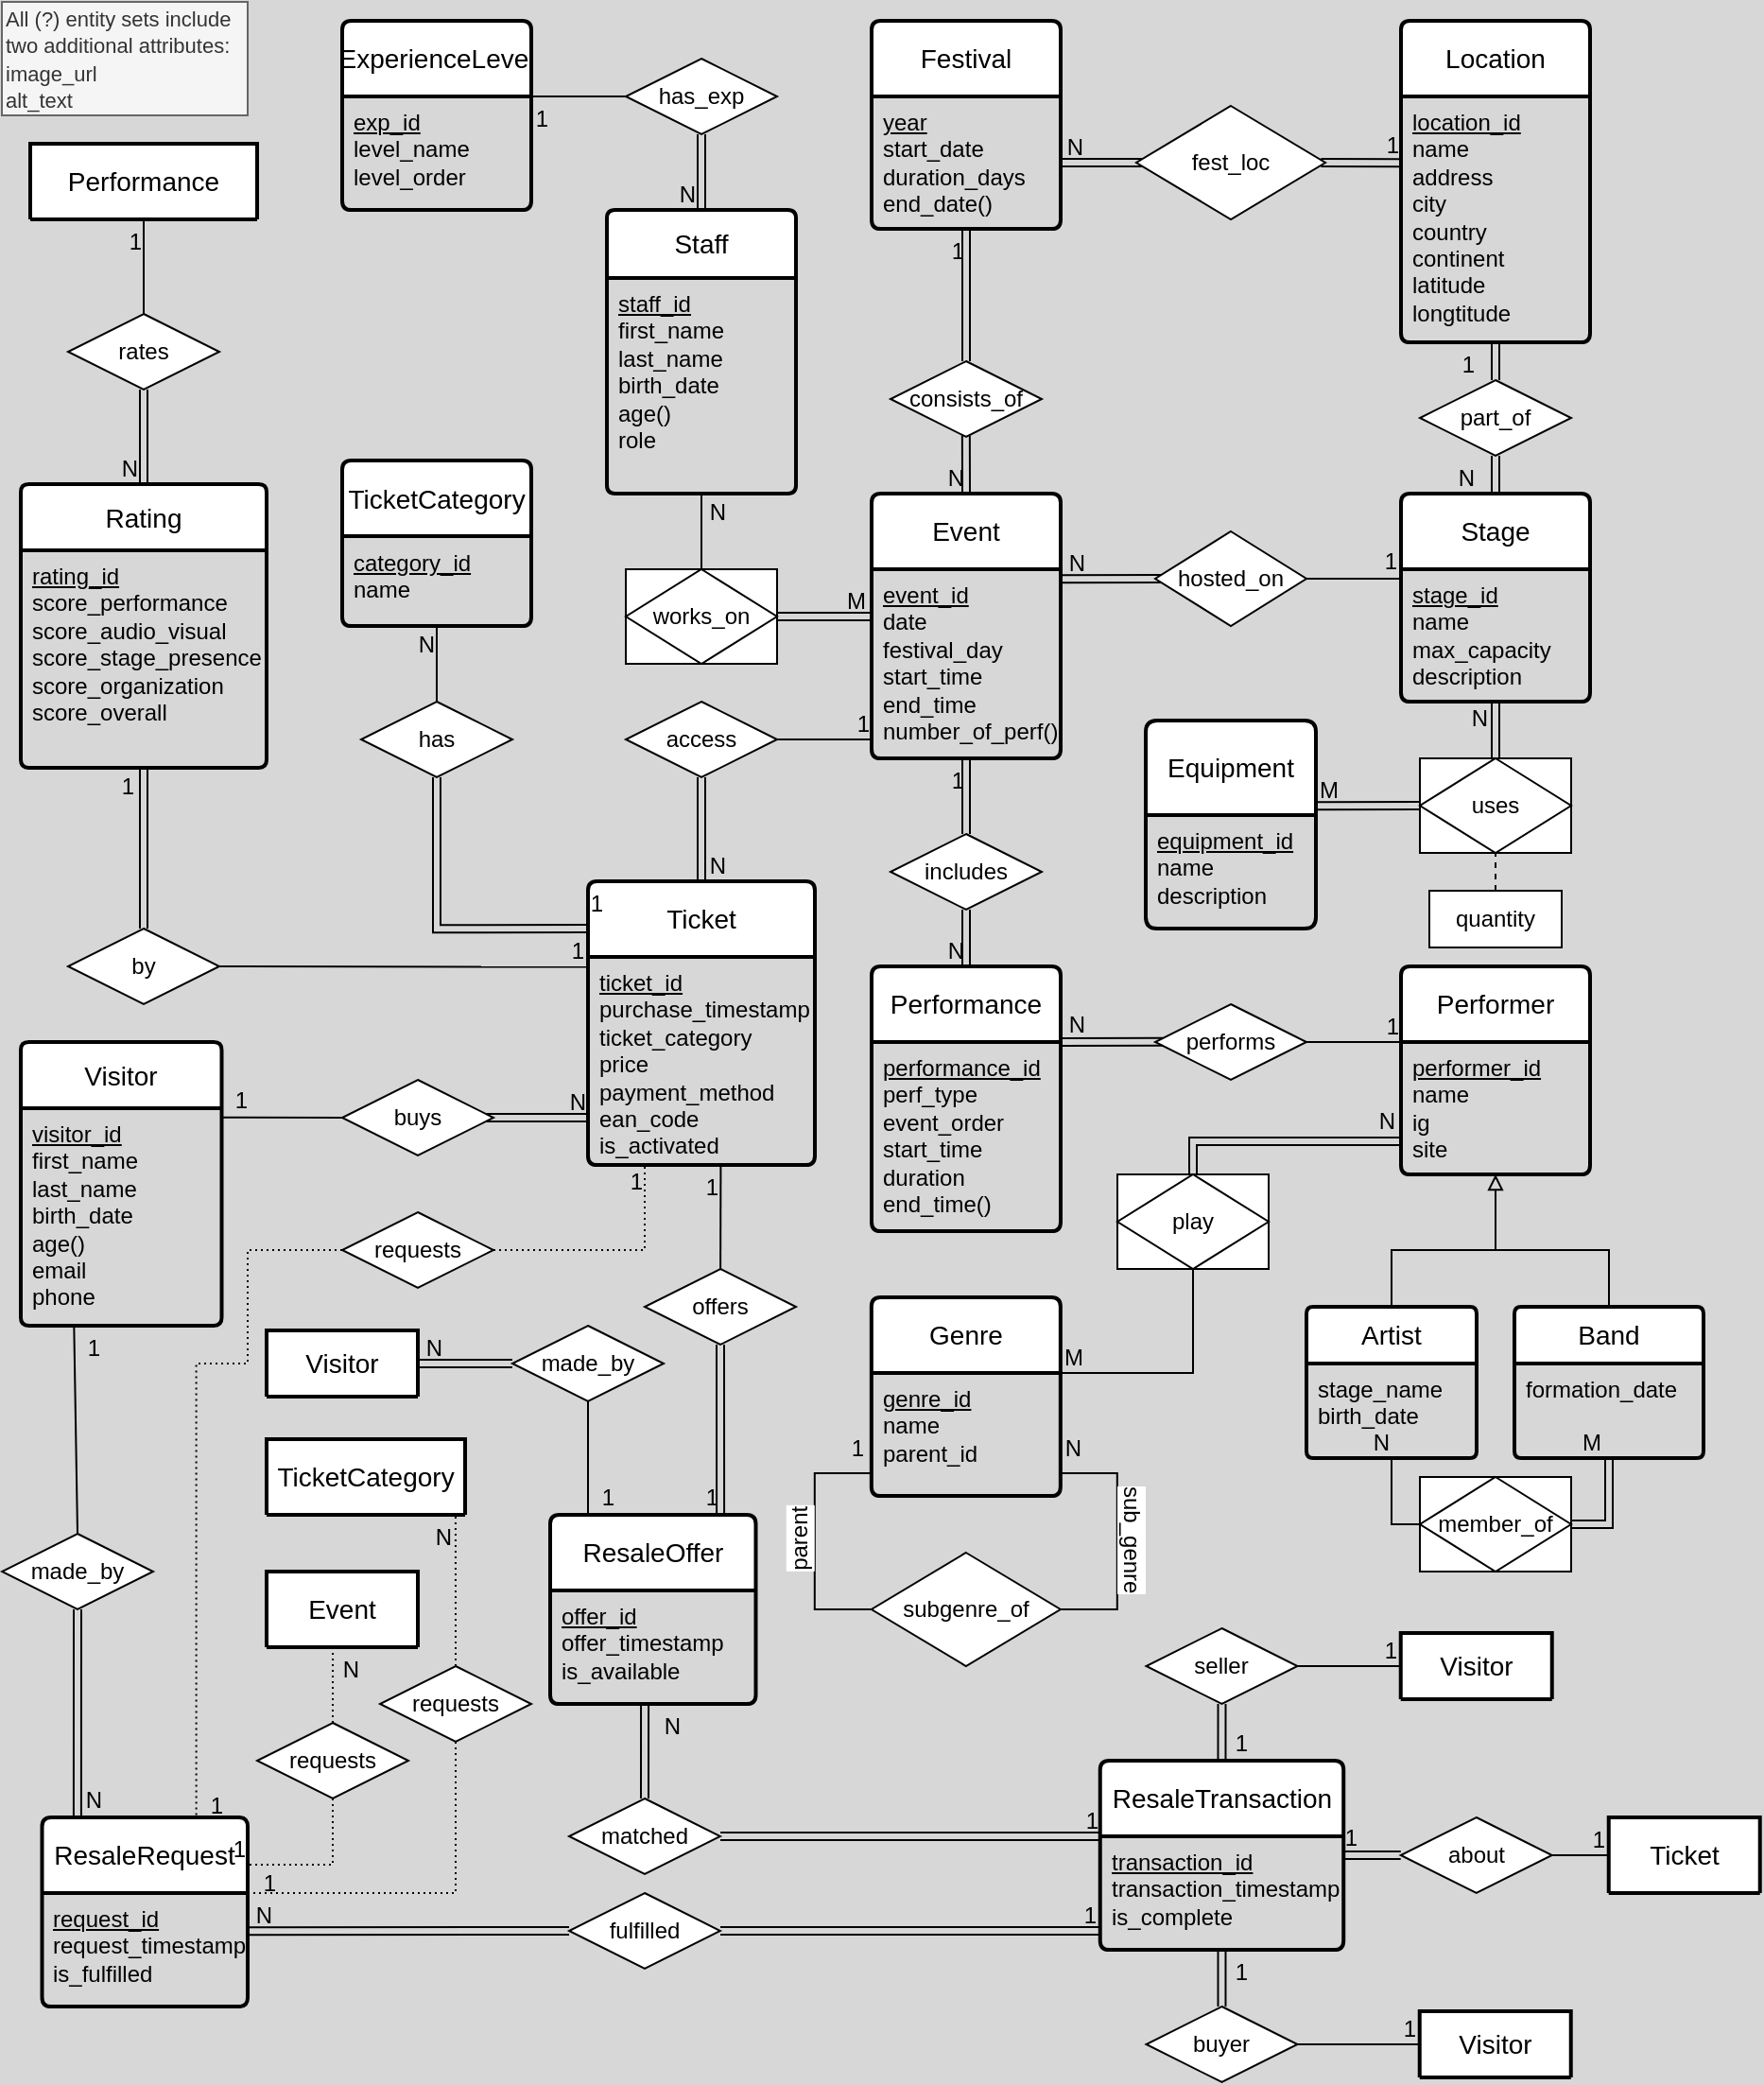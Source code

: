 <mxfile version="26.1.3">
  <diagram id="R2lEEEUBdFMjLlhIrx00" name="Page-1">
    <mxGraphModel dx="1050" dy="522" grid="1" gridSize="10" guides="1" tooltips="1" connect="1" arrows="1" fold="1" page="1" pageScale="1" pageWidth="850" pageHeight="1100" background="#D7D7D7" math="0" shadow="0" extFonts="Permanent Marker^https://fonts.googleapis.com/css?family=Permanent+Marker">
      <root>
        <mxCell id="0" />
        <mxCell id="1" parent="0" />
        <mxCell id="fs_kRZp0xW7BOfJZ6GTR-1" value="Festival" style="swimlane;childLayout=stackLayout;horizontal=1;startSize=40;horizontalStack=0;rounded=1;fontSize=14;fontStyle=0;strokeWidth=2;resizeParent=0;resizeLast=1;shadow=0;dashed=0;align=center;arcSize=4;whiteSpace=wrap;html=1;" parent="1" vertex="1">
          <mxGeometry x="460" y="10" width="100" height="110" as="geometry" />
        </mxCell>
        <mxCell id="fs_kRZp0xW7BOfJZ6GTR-2" value="&lt;div&gt;&lt;u&gt;year&lt;/u&gt;&lt;/div&gt;&lt;div&gt;start_date&lt;/div&gt;&lt;div&gt;duration_days&lt;/div&gt;&lt;div&gt;end_date()&lt;/div&gt;&lt;div&gt;&lt;span style=&quot;background-color: transparent; text-wrap-mode: nowrap; color: rgba(0, 0, 0, 0); font-family: monospace; font-size: 0px;&quot;&gt;%3CmxGraphModel%3E%3Croot%3E%3CmxCell%20id%3D%220%22%2F%3E%3CmxCell%20id%3D%221%22%20parent%3D%220%22%2F%3E%3CmxCell%20id%3D%222%22%20value%3D%22Location%22%20style%3D%22swimlane%3BchildLayout%3DstackLayout%3Bhorizontal%3D1%3BstartSize%3D50%3BhorizontalStack%3D0%3Brounded%3D1%3BfontSize%3D14%3BfontStyle%3D0%3BstrokeWidth%3D2%3BresizeParent%3D0%3BresizeLast%3D1%3Bshadow%3D0%3Bdashed%3D0%3Balign%3Dcenter%3BarcSize%3D4%3BwhiteSpace%3Dwrap%3Bhtml%3D1%3B%22%20vertex%3D%221%22%20parent%3D%221%22%3E%3CmxGeometry%20x%3D%22570%22%20y%3D%22350%22%20width%3D%22100%22%20height%3D%22160%22%20as%3D%22geometry%22%2F%3E%3C%2FmxCell%3E%3CmxCell%20id%3D%223%22%20value%3D%22%26lt%3Bu%26gt%3Blocation_id%26lt%3B%2Fu%26gt%3B%26lt%3Bdiv%26gt%3Baddress%26lt%3B%2Fdiv%26gt%3B%26lt%3Bdiv%26gt%3Bcity%26lt%3B%2Fdiv%26gt%3B%26lt%3Bdiv%26gt%3Bcountry%26lt%3B%2Fdiv%26gt%3B%26lt%3Bdiv%26gt%3Bcontinent%26lt%3B%2Fdiv%26gt%3B%26lt%3Bdiv%26gt%3Blatitude%26lt%3B%2Fdiv%26gt%3B%26lt%3Bdiv%26gt%3Blongtitude%26lt%3B%2Fdiv%26gt%3B%22%20style%3D%22align%3Dleft%3BstrokeColor%3Dnone%3BfillColor%3Dnone%3BspacingLeft%3D4%3BspacingRight%3D4%3BfontSize%3D12%3BverticalAlign%3Dtop%3Bresizable%3D0%3Brotatable%3D0%3Bpart%3D1%3Bhtml%3D1%3BwhiteSpace%3Dwrap%3B%22%20vertex%3D%221%22%20parent%3D%222%22%3E%3CmxGeometry%20y%3D%2250%22%20width%3D%22100%22%20height%3D%22110%22%20as%3D%22geometry%22%2F%3E%3C%2FmxCell%3E%3C%2Froot%3E%3C%2FmxGraphModel%3E&lt;/span&gt;&lt;/div&gt;" style="align=left;strokeColor=none;fillColor=none;spacingLeft=4;spacingRight=4;fontSize=12;verticalAlign=top;resizable=0;rotatable=0;part=1;html=1;whiteSpace=wrap;" parent="fs_kRZp0xW7BOfJZ6GTR-1" vertex="1">
          <mxGeometry y="40" width="100" height="70" as="geometry" />
        </mxCell>
        <mxCell id="fs_kRZp0xW7BOfJZ6GTR-3" value="Location" style="swimlane;childLayout=stackLayout;horizontal=1;startSize=40;horizontalStack=0;rounded=1;fontSize=14;fontStyle=0;strokeWidth=2;resizeParent=0;resizeLast=1;shadow=0;dashed=0;align=center;arcSize=4;whiteSpace=wrap;html=1;" parent="1" vertex="1">
          <mxGeometry x="740" y="10" width="100" height="170" as="geometry" />
        </mxCell>
        <mxCell id="fs_kRZp0xW7BOfJZ6GTR-4" value="&lt;u&gt;location_id&lt;/u&gt;&lt;div&gt;name&lt;/div&gt;&lt;div&gt;address&lt;/div&gt;&lt;div&gt;city&lt;/div&gt;&lt;div&gt;country&lt;/div&gt;&lt;div&gt;continent&lt;/div&gt;&lt;div&gt;latitude&lt;/div&gt;&lt;div&gt;longtitude&lt;/div&gt;" style="align=left;strokeColor=none;fillColor=none;spacingLeft=4;spacingRight=4;fontSize=12;verticalAlign=top;resizable=0;rotatable=0;part=1;html=1;whiteSpace=wrap;" parent="fs_kRZp0xW7BOfJZ6GTR-3" vertex="1">
          <mxGeometry y="40" width="100" height="130" as="geometry" />
        </mxCell>
        <mxCell id="fs_kRZp0xW7BOfJZ6GTR-6" value="Event" style="swimlane;childLayout=stackLayout;horizontal=1;startSize=40;horizontalStack=0;rounded=1;fontSize=14;fontStyle=0;strokeWidth=2;resizeParent=0;resizeLast=1;shadow=0;dashed=0;align=center;arcSize=4;whiteSpace=wrap;html=1;" parent="1" vertex="1">
          <mxGeometry x="460" y="260" width="100" height="140" as="geometry" />
        </mxCell>
        <mxCell id="fs_kRZp0xW7BOfJZ6GTR-7" value="&lt;u&gt;event_id&lt;/u&gt;&lt;div&gt;date&lt;/div&gt;&lt;div&gt;festival_day&lt;/div&gt;&lt;div&gt;start_time&lt;br&gt;&lt;/div&gt;&lt;div&gt;end_time&lt;/div&gt;&lt;div&gt;number_of_perf()&lt;/div&gt;" style="align=left;strokeColor=none;fillColor=none;spacingLeft=4;spacingRight=4;fontSize=12;verticalAlign=top;resizable=0;rotatable=0;part=1;html=1;whiteSpace=wrap;" parent="fs_kRZp0xW7BOfJZ6GTR-6" vertex="1">
          <mxGeometry y="40" width="100" height="100" as="geometry" />
        </mxCell>
        <mxCell id="fs_kRZp0xW7BOfJZ6GTR-8" value="Stage" style="swimlane;childLayout=stackLayout;horizontal=1;startSize=40;horizontalStack=0;rounded=1;fontSize=14;fontStyle=0;strokeWidth=2;resizeParent=0;resizeLast=1;shadow=0;dashed=0;align=center;arcSize=4;whiteSpace=wrap;html=1;" parent="1" vertex="1">
          <mxGeometry x="740" y="260" width="100" height="110" as="geometry" />
        </mxCell>
        <mxCell id="fs_kRZp0xW7BOfJZ6GTR-9" value="&lt;u&gt;stage_id&lt;/u&gt;&lt;div&gt;name&lt;/div&gt;&lt;div&gt;max_capacity&lt;/div&gt;&lt;div&gt;description&lt;/div&gt;" style="align=left;strokeColor=none;fillColor=none;spacingLeft=4;spacingRight=4;fontSize=12;verticalAlign=top;resizable=0;rotatable=0;part=1;html=1;whiteSpace=wrap;" parent="fs_kRZp0xW7BOfJZ6GTR-8" vertex="1">
          <mxGeometry y="40" width="100" height="70" as="geometry" />
        </mxCell>
        <mxCell id="fs_kRZp0xW7BOfJZ6GTR-10" value="Performance" style="swimlane;childLayout=stackLayout;horizontal=1;startSize=40;horizontalStack=0;rounded=1;fontSize=14;fontStyle=0;strokeWidth=2;resizeParent=0;resizeLast=1;shadow=0;dashed=0;align=center;arcSize=4;whiteSpace=wrap;html=1;" parent="1" vertex="1">
          <mxGeometry x="460" y="510" width="100" height="140" as="geometry" />
        </mxCell>
        <mxCell id="fs_kRZp0xW7BOfJZ6GTR-11" value="&lt;u&gt;performance_id&lt;br&gt;&lt;/u&gt;perf_type&lt;br&gt;&lt;div&gt;event_order&lt;br&gt;start_time&lt;br&gt;duration&lt;br&gt;end_time()&lt;/div&gt;" style="align=left;strokeColor=none;fillColor=none;spacingLeft=4;spacingRight=4;fontSize=12;verticalAlign=top;resizable=0;rotatable=0;part=1;html=1;whiteSpace=wrap;" parent="fs_kRZp0xW7BOfJZ6GTR-10" vertex="1">
          <mxGeometry y="40" width="100" height="100" as="geometry" />
        </mxCell>
        <mxCell id="fs_kRZp0xW7BOfJZ6GTR-12" value="Staff" style="swimlane;childLayout=stackLayout;horizontal=1;startSize=36;horizontalStack=0;rounded=1;fontSize=14;fontStyle=0;strokeWidth=2;resizeParent=0;resizeLast=1;shadow=0;dashed=0;align=center;arcSize=4;whiteSpace=wrap;html=1;" parent="1" vertex="1">
          <mxGeometry x="320" y="110" width="100" height="150" as="geometry" />
        </mxCell>
        <mxCell id="fs_kRZp0xW7BOfJZ6GTR-13" value="&lt;u&gt;staff_id&lt;/u&gt;&lt;div&gt;first_name&lt;/div&gt;&lt;div&gt;last_name&lt;/div&gt;&lt;div&gt;birth_date&lt;/div&gt;&lt;div&gt;age()&lt;/div&gt;&lt;div&gt;role&lt;/div&gt;" style="align=left;strokeColor=none;fillColor=none;spacingLeft=4;spacingRight=4;fontSize=12;verticalAlign=top;resizable=0;rotatable=0;part=1;html=1;whiteSpace=wrap;" parent="fs_kRZp0xW7BOfJZ6GTR-12" vertex="1">
          <mxGeometry y="36" width="100" height="114" as="geometry" />
        </mxCell>
        <mxCell id="fs_kRZp0xW7BOfJZ6GTR-14" value="Performer" style="swimlane;childLayout=stackLayout;horizontal=1;startSize=40;horizontalStack=0;rounded=1;fontSize=14;fontStyle=0;strokeWidth=2;resizeParent=0;resizeLast=1;shadow=0;dashed=0;align=center;arcSize=4;whiteSpace=wrap;html=1;" parent="1" vertex="1">
          <mxGeometry x="740" y="510" width="100" height="110" as="geometry" />
        </mxCell>
        <mxCell id="fs_kRZp0xW7BOfJZ6GTR-15" value="&lt;u&gt;performer_id&lt;/u&gt;&lt;div&gt;name&lt;br&gt;ig&lt;br&gt;site&lt;br&gt;&lt;/div&gt;" style="align=left;strokeColor=none;fillColor=none;spacingLeft=4;spacingRight=4;fontSize=12;verticalAlign=top;resizable=0;rotatable=0;part=1;html=1;whiteSpace=wrap;" parent="fs_kRZp0xW7BOfJZ6GTR-14" vertex="1">
          <mxGeometry y="40" width="100" height="70" as="geometry" />
        </mxCell>
        <mxCell id="fs_kRZp0xW7BOfJZ6GTR-16" value="Artist" style="swimlane;childLayout=stackLayout;horizontal=1;startSize=30;horizontalStack=0;rounded=1;fontSize=14;fontStyle=0;strokeWidth=2;resizeParent=0;resizeLast=1;shadow=0;dashed=0;align=center;arcSize=4;whiteSpace=wrap;html=1;" parent="1" vertex="1">
          <mxGeometry x="690" y="690" width="90" height="80" as="geometry">
            <mxRectangle x="600" y="1090" width="70" height="50" as="alternateBounds" />
          </mxGeometry>
        </mxCell>
        <mxCell id="fs_kRZp0xW7BOfJZ6GTR-17" value="&lt;div&gt;&lt;span style=&quot;background-color: transparent; color: light-dark(rgb(0, 0, 0), rgb(255, 255, 255));&quot;&gt;stage_name&lt;/span&gt;&lt;/div&gt;&lt;div&gt;birth_date&lt;/div&gt;" style="align=left;strokeColor=none;fillColor=none;spacingLeft=4;spacingRight=4;fontSize=12;verticalAlign=top;resizable=0;rotatable=0;part=1;html=1;whiteSpace=wrap;" parent="fs_kRZp0xW7BOfJZ6GTR-16" vertex="1">
          <mxGeometry y="30" width="90" height="50" as="geometry" />
        </mxCell>
        <mxCell id="fs_kRZp0xW7BOfJZ6GTR-18" value="Band" style="swimlane;childLayout=stackLayout;horizontal=1;startSize=30;horizontalStack=0;rounded=1;fontSize=14;fontStyle=0;strokeWidth=2;resizeParent=0;resizeLast=1;shadow=0;dashed=0;align=center;arcSize=4;whiteSpace=wrap;html=1;" parent="1" vertex="1">
          <mxGeometry x="800" y="690" width="100" height="80" as="geometry" />
        </mxCell>
        <mxCell id="fs_kRZp0xW7BOfJZ6GTR-19" value="&lt;div&gt;&lt;span style=&quot;background-color: transparent; color: light-dark(rgb(0, 0, 0), rgb(255, 255, 255));&quot;&gt;formation_date&lt;/span&gt;&lt;/div&gt;" style="align=left;strokeColor=none;fillColor=none;spacingLeft=4;spacingRight=4;fontSize=12;verticalAlign=top;resizable=0;rotatable=0;part=1;html=1;whiteSpace=wrap;" parent="fs_kRZp0xW7BOfJZ6GTR-18" vertex="1">
          <mxGeometry y="30" width="100" height="50" as="geometry" />
        </mxCell>
        <mxCell id="fs_kRZp0xW7BOfJZ6GTR-20" value="&lt;font style=&quot;font-size: 11px;&quot;&gt;All (?) entity sets include&amp;nbsp;&lt;/font&gt;&lt;div&gt;&lt;font style=&quot;font-size: 11px;&quot;&gt;two additional attributes:&lt;br&gt;image_url&lt;br&gt;alt_text&lt;/font&gt;&lt;/div&gt;" style="text;html=1;align=left;verticalAlign=middle;whiteSpace=wrap;rounded=0;fillColor=#f5f5f5;strokeColor=#666666;fontColor=#333333;fontStyle=0" parent="1" vertex="1">
          <mxGeometry width="130" height="60" as="geometry" />
        </mxCell>
        <mxCell id="fs_kRZp0xW7BOfJZ6GTR-24" value="fest_loc" style="shape=rhombus;perimeter=rhombusPerimeter;whiteSpace=wrap;html=1;align=center;" parent="1" vertex="1">
          <mxGeometry x="600" y="55" width="100" height="60" as="geometry" />
        </mxCell>
        <mxCell id="fs_kRZp0xW7BOfJZ6GTR-25" value="part_of" style="shape=rhombus;perimeter=rhombusPerimeter;whiteSpace=wrap;html=1;align=center;" parent="1" vertex="1">
          <mxGeometry x="750" y="200" width="80" height="40" as="geometry" />
        </mxCell>
        <mxCell id="fs_kRZp0xW7BOfJZ6GTR-26" value="consists_of" style="shape=rhombus;perimeter=rhombusPerimeter;whiteSpace=wrap;html=1;align=center;" parent="1" vertex="1">
          <mxGeometry x="470" y="190" width="80" height="40" as="geometry" />
        </mxCell>
        <mxCell id="fs_kRZp0xW7BOfJZ6GTR-27" value="hosted_on" style="shape=rhombus;perimeter=rhombusPerimeter;whiteSpace=wrap;html=1;align=center;" parent="1" vertex="1">
          <mxGeometry x="610" y="280" width="80" height="50" as="geometry" />
        </mxCell>
        <mxCell id="fs_kRZp0xW7BOfJZ6GTR-28" value="works_on" style="shape=associativeEntity;whiteSpace=wrap;html=1;align=center;" parent="1" vertex="1">
          <mxGeometry x="330" y="300" width="80" height="50" as="geometry" />
        </mxCell>
        <mxCell id="fs_kRZp0xW7BOfJZ6GTR-29" value="includes" style="shape=rhombus;perimeter=rhombusPerimeter;whiteSpace=wrap;html=1;align=center;" parent="1" vertex="1">
          <mxGeometry x="470" y="440" width="80" height="40" as="geometry" />
        </mxCell>
        <mxCell id="fs_kRZp0xW7BOfJZ6GTR-30" value="performs" style="shape=rhombus;perimeter=rhombusPerimeter;whiteSpace=wrap;html=1;align=center;" parent="1" vertex="1">
          <mxGeometry x="610" y="530" width="80" height="40" as="geometry" />
        </mxCell>
        <mxCell id="fs_kRZp0xW7BOfJZ6GTR-38" value="Equipment" style="swimlane;childLayout=stackLayout;horizontal=1;startSize=50;horizontalStack=0;rounded=1;fontSize=14;fontStyle=0;strokeWidth=2;resizeParent=0;resizeLast=1;shadow=0;dashed=0;align=center;arcSize=4;whiteSpace=wrap;html=1;" parent="1" vertex="1">
          <mxGeometry x="605" y="380" width="90" height="110" as="geometry" />
        </mxCell>
        <mxCell id="fs_kRZp0xW7BOfJZ6GTR-39" value="&lt;u&gt;equipment_id&lt;/u&gt;&lt;div&gt;name&lt;/div&gt;&lt;div&gt;description&lt;/div&gt;" style="align=left;strokeColor=none;fillColor=none;spacingLeft=4;spacingRight=4;fontSize=12;verticalAlign=top;resizable=0;rotatable=0;part=1;html=1;whiteSpace=wrap;" parent="fs_kRZp0xW7BOfJZ6GTR-38" vertex="1">
          <mxGeometry y="50" width="90" height="60" as="geometry" />
        </mxCell>
        <mxCell id="fs_kRZp0xW7BOfJZ6GTR-40" value="uses" style="shape=associativeEntity;whiteSpace=wrap;html=1;align=center;" parent="1" vertex="1">
          <mxGeometry x="750" y="400" width="80" height="50" as="geometry" />
        </mxCell>
        <mxCell id="fs_kRZp0xW7BOfJZ6GTR-41" value="quantity" style="whiteSpace=wrap;html=1;align=center;" parent="1" vertex="1">
          <mxGeometry x="755" y="470" width="70" height="30" as="geometry" />
        </mxCell>
        <mxCell id="fs_kRZp0xW7BOfJZ6GTR-42" value="" style="endArrow=none;html=1;rounded=0;dashed=1;exitX=0.5;exitY=0;exitDx=0;exitDy=0;entryX=0.5;entryY=1;entryDx=0;entryDy=0;" parent="1" source="fs_kRZp0xW7BOfJZ6GTR-41" target="fs_kRZp0xW7BOfJZ6GTR-40" edge="1">
          <mxGeometry relative="1" as="geometry">
            <mxPoint x="560" y="830" as="sourcePoint" />
            <mxPoint x="960" y="390" as="targetPoint" />
          </mxGeometry>
        </mxCell>
        <mxCell id="fs_kRZp0xW7BOfJZ6GTR-44" value="has_exp" style="shape=rhombus;perimeter=rhombusPerimeter;whiteSpace=wrap;html=1;align=center;" parent="1" vertex="1">
          <mxGeometry x="330" y="30" width="80" height="40" as="geometry" />
        </mxCell>
        <mxCell id="fs_kRZp0xW7BOfJZ6GTR-45" value="ExperienceLevel" style="swimlane;childLayout=stackLayout;horizontal=1;startSize=40;horizontalStack=0;rounded=1;fontSize=14;fontStyle=0;strokeWidth=2;resizeParent=0;resizeLast=1;shadow=0;dashed=0;align=center;arcSize=4;whiteSpace=wrap;html=1;" parent="1" vertex="1">
          <mxGeometry x="180" y="10" width="100" height="100" as="geometry" />
        </mxCell>
        <mxCell id="fs_kRZp0xW7BOfJZ6GTR-46" value="&lt;u&gt;exp_id&lt;/u&gt;&lt;div&gt;level_name&lt;br&gt;level_order&lt;/div&gt;" style="align=left;strokeColor=none;fillColor=none;spacingLeft=4;spacingRight=4;fontSize=12;verticalAlign=top;resizable=0;rotatable=0;part=1;html=1;whiteSpace=wrap;" parent="fs_kRZp0xW7BOfJZ6GTR-45" vertex="1">
          <mxGeometry y="40" width="100" height="60" as="geometry" />
        </mxCell>
        <mxCell id="fs_kRZp0xW7BOfJZ6GTR-52" value="" style="shape=link;html=1;rounded=0;exitX=0.031;exitY=0.499;exitDx=0;exitDy=0;exitPerimeter=0;entryX=1;entryY=0.5;entryDx=0;entryDy=0;" parent="1" source="fs_kRZp0xW7BOfJZ6GTR-24" target="fs_kRZp0xW7BOfJZ6GTR-2" edge="1">
          <mxGeometry relative="1" as="geometry">
            <mxPoint x="770" y="290" as="sourcePoint" />
            <mxPoint x="590" y="70" as="targetPoint" />
          </mxGeometry>
        </mxCell>
        <mxCell id="fs_kRZp0xW7BOfJZ6GTR-53" value="1" style="resizable=0;html=1;whiteSpace=wrap;align=right;verticalAlign=bottom;" parent="fs_kRZp0xW7BOfJZ6GTR-52" connectable="0" vertex="1">
          <mxGeometry x="1" relative="1" as="geometry">
            <mxPoint x="180" as="offset" />
          </mxGeometry>
        </mxCell>
        <mxCell id="fs_kRZp0xW7BOfJZ6GTR-54" value="" style="shape=link;html=1;rounded=0;exitX=0.977;exitY=0.501;exitDx=0;exitDy=0;exitPerimeter=0;entryX=0;entryY=0.27;entryDx=0;entryDy=0;entryPerimeter=0;" parent="1" source="fs_kRZp0xW7BOfJZ6GTR-24" target="fs_kRZp0xW7BOfJZ6GTR-4" edge="1">
          <mxGeometry relative="1" as="geometry">
            <mxPoint x="710" y="90" as="sourcePoint" />
            <mxPoint x="730" y="80" as="targetPoint" />
          </mxGeometry>
        </mxCell>
        <mxCell id="fs_kRZp0xW7BOfJZ6GTR-55" value="N" style="resizable=0;html=1;whiteSpace=wrap;align=right;verticalAlign=bottom;" parent="fs_kRZp0xW7BOfJZ6GTR-54" connectable="0" vertex="1">
          <mxGeometry x="1" relative="1" as="geometry">
            <mxPoint x="-167" as="offset" />
          </mxGeometry>
        </mxCell>
        <mxCell id="fs_kRZp0xW7BOfJZ6GTR-56" value="" style="shape=link;html=1;rounded=0;entryX=0.5;entryY=1;entryDx=0;entryDy=0;exitX=0.5;exitY=0;exitDx=0;exitDy=0;" parent="1" source="fs_kRZp0xW7BOfJZ6GTR-25" target="fs_kRZp0xW7BOfJZ6GTR-4" edge="1">
          <mxGeometry relative="1" as="geometry">
            <mxPoint x="610" y="189.6" as="sourcePoint" />
            <mxPoint x="770" y="189.6" as="targetPoint" />
          </mxGeometry>
        </mxCell>
        <mxCell id="fs_kRZp0xW7BOfJZ6GTR-57" value="1" style="resizable=0;html=1;whiteSpace=wrap;align=right;verticalAlign=bottom;" parent="fs_kRZp0xW7BOfJZ6GTR-56" connectable="0" vertex="1">
          <mxGeometry x="1" relative="1" as="geometry">
            <mxPoint x="-10" y="20" as="offset" />
          </mxGeometry>
        </mxCell>
        <mxCell id="fs_kRZp0xW7BOfJZ6GTR-58" value="" style="shape=link;html=1;rounded=0;entryX=0.5;entryY=0;entryDx=0;entryDy=0;exitX=0.5;exitY=1;exitDx=0;exitDy=0;" parent="1" source="fs_kRZp0xW7BOfJZ6GTR-25" target="fs_kRZp0xW7BOfJZ6GTR-8" edge="1">
          <mxGeometry relative="1" as="geometry">
            <mxPoint x="500" y="160" as="sourcePoint" />
            <mxPoint x="660" y="160" as="targetPoint" />
          </mxGeometry>
        </mxCell>
        <mxCell id="fs_kRZp0xW7BOfJZ6GTR-59" value="N" style="resizable=0;html=1;whiteSpace=wrap;align=right;verticalAlign=bottom;" parent="fs_kRZp0xW7BOfJZ6GTR-58" connectable="0" vertex="1">
          <mxGeometry x="1" relative="1" as="geometry">
            <mxPoint x="-10" as="offset" />
          </mxGeometry>
        </mxCell>
        <mxCell id="fs_kRZp0xW7BOfJZ6GTR-60" value="" style="shape=link;html=1;rounded=0;entryX=0.5;entryY=1;entryDx=0;entryDy=0;exitX=0.5;exitY=0;exitDx=0;exitDy=0;" parent="1" source="fs_kRZp0xW7BOfJZ6GTR-26" target="fs_kRZp0xW7BOfJZ6GTR-2" edge="1">
          <mxGeometry relative="1" as="geometry">
            <mxPoint x="509.8" y="190" as="sourcePoint" />
            <mxPoint x="509.8" y="160" as="targetPoint" />
          </mxGeometry>
        </mxCell>
        <mxCell id="fs_kRZp0xW7BOfJZ6GTR-61" value="1" style="resizable=0;html=1;whiteSpace=wrap;align=right;verticalAlign=bottom;" parent="fs_kRZp0xW7BOfJZ6GTR-60" connectable="0" vertex="1">
          <mxGeometry x="1" relative="1" as="geometry">
            <mxPoint y="20" as="offset" />
          </mxGeometry>
        </mxCell>
        <mxCell id="fs_kRZp0xW7BOfJZ6GTR-62" value="" style="shape=link;html=1;rounded=0;entryX=0.5;entryY=0;entryDx=0;entryDy=0;exitX=0.499;exitY=0.981;exitDx=0;exitDy=0;exitPerimeter=0;" parent="1" source="fs_kRZp0xW7BOfJZ6GTR-26" target="fs_kRZp0xW7BOfJZ6GTR-6" edge="1">
          <mxGeometry relative="1" as="geometry">
            <mxPoint x="510" y="240" as="sourcePoint" />
            <mxPoint x="530" y="250" as="targetPoint" />
          </mxGeometry>
        </mxCell>
        <mxCell id="fs_kRZp0xW7BOfJZ6GTR-63" value="N" style="resizable=0;html=1;whiteSpace=wrap;align=right;verticalAlign=bottom;" parent="fs_kRZp0xW7BOfJZ6GTR-62" connectable="0" vertex="1">
          <mxGeometry x="1" relative="1" as="geometry" />
        </mxCell>
        <mxCell id="fs_kRZp0xW7BOfJZ6GTR-66" value="" style="shape=link;html=1;rounded=0;exitX=0.04;exitY=0.501;exitDx=0;exitDy=0;exitPerimeter=0;entryX=1;entryY=0.051;entryDx=0;entryDy=0;entryPerimeter=0;" parent="1" source="fs_kRZp0xW7BOfJZ6GTR-27" target="fs_kRZp0xW7BOfJZ6GTR-7" edge="1">
          <mxGeometry relative="1" as="geometry">
            <mxPoint x="520" y="239" as="sourcePoint" />
            <mxPoint x="580" y="300" as="targetPoint" />
          </mxGeometry>
        </mxCell>
        <mxCell id="fs_kRZp0xW7BOfJZ6GTR-67" value="N" style="resizable=0;html=1;whiteSpace=wrap;align=right;verticalAlign=bottom;" parent="fs_kRZp0xW7BOfJZ6GTR-66" connectable="0" vertex="1">
          <mxGeometry x="1" relative="1" as="geometry">
            <mxPoint x="14" as="offset" />
          </mxGeometry>
        </mxCell>
        <mxCell id="fs_kRZp0xW7BOfJZ6GTR-68" value="" style="endArrow=none;html=1;rounded=0;exitX=1;exitY=0.5;exitDx=0;exitDy=0;entryX=0;entryY=0.071;entryDx=0;entryDy=0;entryPerimeter=0;" parent="1" source="fs_kRZp0xW7BOfJZ6GTR-27" target="fs_kRZp0xW7BOfJZ6GTR-9" edge="1">
          <mxGeometry relative="1" as="geometry">
            <mxPoint x="510" y="550" as="sourcePoint" />
            <mxPoint x="720" y="300" as="targetPoint" />
          </mxGeometry>
        </mxCell>
        <mxCell id="fs_kRZp0xW7BOfJZ6GTR-69" value="1" style="resizable=0;html=1;whiteSpace=wrap;align=right;verticalAlign=bottom;" parent="fs_kRZp0xW7BOfJZ6GTR-68" connectable="0" vertex="1">
          <mxGeometry x="1" relative="1" as="geometry" />
        </mxCell>
        <mxCell id="fs_kRZp0xW7BOfJZ6GTR-70" value="" style="shape=link;html=1;rounded=0;entryX=0.5;entryY=1;entryDx=0;entryDy=0;exitX=0.5;exitY=0;exitDx=0;exitDy=0;" parent="1" source="fs_kRZp0xW7BOfJZ6GTR-29" target="fs_kRZp0xW7BOfJZ6GTR-7" edge="1">
          <mxGeometry relative="1" as="geometry">
            <mxPoint x="500" y="440" as="sourcePoint" />
            <mxPoint x="500" y="410" as="targetPoint" />
          </mxGeometry>
        </mxCell>
        <mxCell id="fs_kRZp0xW7BOfJZ6GTR-71" value="1" style="resizable=0;html=1;whiteSpace=wrap;align=right;verticalAlign=bottom;" parent="fs_kRZp0xW7BOfJZ6GTR-70" connectable="0" vertex="1">
          <mxGeometry x="1" relative="1" as="geometry">
            <mxPoint y="20" as="offset" />
          </mxGeometry>
        </mxCell>
        <mxCell id="fs_kRZp0xW7BOfJZ6GTR-72" value="" style="shape=link;html=1;rounded=0;entryX=0.5;entryY=0;entryDx=0;entryDy=0;exitX=0.5;exitY=1;exitDx=0;exitDy=0;" parent="1" source="fs_kRZp0xW7BOfJZ6GTR-29" target="fs_kRZp0xW7BOfJZ6GTR-10" edge="1">
          <mxGeometry relative="1" as="geometry">
            <mxPoint x="500" y="479" as="sourcePoint" />
            <mxPoint x="500" y="510" as="targetPoint" />
          </mxGeometry>
        </mxCell>
        <mxCell id="fs_kRZp0xW7BOfJZ6GTR-73" value="N" style="resizable=0;html=1;whiteSpace=wrap;align=right;verticalAlign=bottom;" parent="fs_kRZp0xW7BOfJZ6GTR-72" connectable="0" vertex="1">
          <mxGeometry x="1" relative="1" as="geometry" />
        </mxCell>
        <mxCell id="fs_kRZp0xW7BOfJZ6GTR-74" value="" style="endArrow=none;html=1;rounded=0;exitX=1;exitY=0.5;exitDx=0;exitDy=0;entryX=0;entryY=0;entryDx=0;entryDy=0;" parent="1" source="fs_kRZp0xW7BOfJZ6GTR-30" target="fs_kRZp0xW7BOfJZ6GTR-15" edge="1">
          <mxGeometry relative="1" as="geometry">
            <mxPoint x="590" y="490" as="sourcePoint" />
            <mxPoint x="750" y="490" as="targetPoint" />
          </mxGeometry>
        </mxCell>
        <mxCell id="fs_kRZp0xW7BOfJZ6GTR-75" value="1" style="resizable=0;html=1;whiteSpace=wrap;align=right;verticalAlign=bottom;" parent="fs_kRZp0xW7BOfJZ6GTR-74" connectable="0" vertex="1">
          <mxGeometry x="1" relative="1" as="geometry" />
        </mxCell>
        <mxCell id="fs_kRZp0xW7BOfJZ6GTR-76" value="" style="shape=link;html=1;rounded=0;exitX=0.05;exitY=0.496;exitDx=0;exitDy=0;entryX=1;entryY=0;entryDx=0;entryDy=0;exitPerimeter=0;" parent="1" source="fs_kRZp0xW7BOfJZ6GTR-30" target="fs_kRZp0xW7BOfJZ6GTR-11" edge="1">
          <mxGeometry relative="1" as="geometry">
            <mxPoint x="623" y="600" as="sourcePoint" />
            <mxPoint x="590" y="570" as="targetPoint" />
          </mxGeometry>
        </mxCell>
        <mxCell id="fs_kRZp0xW7BOfJZ6GTR-77" value="N" style="resizable=0;html=1;whiteSpace=wrap;align=right;verticalAlign=bottom;" parent="fs_kRZp0xW7BOfJZ6GTR-76" connectable="0" vertex="1">
          <mxGeometry x="1" relative="1" as="geometry">
            <mxPoint x="14" as="offset" />
          </mxGeometry>
        </mxCell>
        <mxCell id="fs_kRZp0xW7BOfJZ6GTR-82" value="" style="shape=link;html=1;rounded=0;exitX=0.5;exitY=0;exitDx=0;exitDy=0;entryX=0.5;entryY=1;entryDx=0;entryDy=0;" parent="1" source="fs_kRZp0xW7BOfJZ6GTR-40" target="fs_kRZp0xW7BOfJZ6GTR-8" edge="1">
          <mxGeometry relative="1" as="geometry">
            <mxPoint x="790" y="420" as="sourcePoint" />
            <mxPoint x="950" y="420" as="targetPoint" />
          </mxGeometry>
        </mxCell>
        <mxCell id="fs_kRZp0xW7BOfJZ6GTR-83" value="N" style="resizable=0;html=1;whiteSpace=wrap;align=right;verticalAlign=bottom;" parent="fs_kRZp0xW7BOfJZ6GTR-82" connectable="0" vertex="1">
          <mxGeometry x="1" relative="1" as="geometry">
            <mxPoint x="-3" y="17" as="offset" />
          </mxGeometry>
        </mxCell>
        <mxCell id="fs_kRZp0xW7BOfJZ6GTR-84" value="" style="shape=link;html=1;rounded=0;entryX=0;entryY=0.5;entryDx=0;entryDy=0;exitX=1.007;exitY=0.41;exitDx=0;exitDy=0;exitPerimeter=0;" parent="1" source="fs_kRZp0xW7BOfJZ6GTR-38" target="fs_kRZp0xW7BOfJZ6GTR-40" edge="1">
          <mxGeometry relative="1" as="geometry">
            <mxPoint x="720" y="420" as="sourcePoint" />
            <mxPoint x="840" y="450" as="targetPoint" />
          </mxGeometry>
        </mxCell>
        <mxCell id="fs_kRZp0xW7BOfJZ6GTR-85" value="M" style="resizable=0;html=1;whiteSpace=wrap;align=left;verticalAlign=bottom;" parent="fs_kRZp0xW7BOfJZ6GTR-84" connectable="0" vertex="1">
          <mxGeometry x="-1" relative="1" as="geometry">
            <mxPoint x="-1" as="offset" />
          </mxGeometry>
        </mxCell>
        <mxCell id="fs_kRZp0xW7BOfJZ6GTR-87" value="" style="endArrow=none;html=1;rounded=0;exitX=0.5;exitY=0;exitDx=0;exitDy=0;entryX=0.5;entryY=1;entryDx=0;entryDy=0;" parent="1" source="fs_kRZp0xW7BOfJZ6GTR-28" target="fs_kRZp0xW7BOfJZ6GTR-13" edge="1">
          <mxGeometry relative="1" as="geometry">
            <mxPoint x="460" y="230" as="sourcePoint" />
            <mxPoint x="300" y="330" as="targetPoint" />
          </mxGeometry>
        </mxCell>
        <mxCell id="fs_kRZp0xW7BOfJZ6GTR-88" value="N" style="resizable=0;html=1;whiteSpace=wrap;align=right;verticalAlign=bottom;" parent="fs_kRZp0xW7BOfJZ6GTR-87" connectable="0" vertex="1">
          <mxGeometry x="1" relative="1" as="geometry">
            <mxPoint x="14" y="18" as="offset" />
          </mxGeometry>
        </mxCell>
        <mxCell id="fs_kRZp0xW7BOfJZ6GTR-89" value="" style="shape=link;html=1;rounded=0;entryX=1;entryY=0.5;entryDx=0;entryDy=0;exitX=0;exitY=0.25;exitDx=0;exitDy=0;" parent="1" source="fs_kRZp0xW7BOfJZ6GTR-7" target="fs_kRZp0xW7BOfJZ6GTR-28" edge="1">
          <mxGeometry relative="1" as="geometry">
            <mxPoint x="440" y="320" as="sourcePoint" />
            <mxPoint x="425" y="409.77" as="targetPoint" />
          </mxGeometry>
        </mxCell>
        <mxCell id="fs_kRZp0xW7BOfJZ6GTR-90" value="M" style="resizable=0;html=1;whiteSpace=wrap;align=left;verticalAlign=bottom;" parent="fs_kRZp0xW7BOfJZ6GTR-89" connectable="0" vertex="1">
          <mxGeometry x="-1" relative="1" as="geometry">
            <mxPoint x="-15" as="offset" />
          </mxGeometry>
        </mxCell>
        <mxCell id="fs_kRZp0xW7BOfJZ6GTR-97" value="" style="shape=link;html=1;rounded=0;exitX=0.5;exitY=1;exitDx=0;exitDy=0;entryX=0.5;entryY=0;entryDx=0;entryDy=0;" parent="1" source="fs_kRZp0xW7BOfJZ6GTR-44" target="fs_kRZp0xW7BOfJZ6GTR-12" edge="1">
          <mxGeometry relative="1" as="geometry">
            <mxPoint x="190" y="240" as="sourcePoint" />
            <mxPoint x="240" y="240" as="targetPoint" />
          </mxGeometry>
        </mxCell>
        <mxCell id="fs_kRZp0xW7BOfJZ6GTR-98" value="N" style="resizable=0;html=1;whiteSpace=wrap;align=right;verticalAlign=bottom;" parent="fs_kRZp0xW7BOfJZ6GTR-97" connectable="0" vertex="1">
          <mxGeometry x="1" relative="1" as="geometry">
            <mxPoint x="-2" as="offset" />
          </mxGeometry>
        </mxCell>
        <mxCell id="fs_kRZp0xW7BOfJZ6GTR-99" value="" style="endArrow=none;html=1;rounded=0;exitX=0;exitY=0.5;exitDx=0;exitDy=0;entryX=1;entryY=0;entryDx=0;entryDy=0;" parent="1" source="fs_kRZp0xW7BOfJZ6GTR-44" target="fs_kRZp0xW7BOfJZ6GTR-46" edge="1">
          <mxGeometry relative="1" as="geometry">
            <mxPoint x="200" y="150" as="sourcePoint" />
            <mxPoint x="260" y="50" as="targetPoint" />
          </mxGeometry>
        </mxCell>
        <mxCell id="fs_kRZp0xW7BOfJZ6GTR-100" value="1" style="resizable=0;html=1;whiteSpace=wrap;align=right;verticalAlign=bottom;" parent="fs_kRZp0xW7BOfJZ6GTR-99" connectable="0" vertex="1">
          <mxGeometry x="1" relative="1" as="geometry">
            <mxPoint x="10" y="20" as="offset" />
          </mxGeometry>
        </mxCell>
        <mxCell id="fs_kRZp0xW7BOfJZ6GTR-101" value="play" style="shape=associativeEntity;whiteSpace=wrap;html=1;align=center;" parent="1" vertex="1">
          <mxGeometry x="590" y="620" width="80" height="50" as="geometry" />
        </mxCell>
        <mxCell id="fs_kRZp0xW7BOfJZ6GTR-102" value="Genre" style="swimlane;childLayout=stackLayout;horizontal=1;startSize=40;horizontalStack=0;rounded=1;fontSize=14;fontStyle=0;strokeWidth=2;resizeParent=0;resizeLast=1;shadow=0;dashed=0;align=center;arcSize=4;whiteSpace=wrap;html=1;" parent="1" vertex="1">
          <mxGeometry x="459.92" y="685" width="100" height="105" as="geometry" />
        </mxCell>
        <mxCell id="fs_kRZp0xW7BOfJZ6GTR-103" value="&lt;u&gt;genre_id&lt;/u&gt;&lt;div&gt;name&lt;/div&gt;&lt;div&gt;parent_id&lt;/div&gt;" style="align=left;strokeColor=none;fillColor=none;spacingLeft=4;spacingRight=4;fontSize=12;verticalAlign=top;resizable=0;rotatable=0;part=1;html=1;whiteSpace=wrap;" parent="fs_kRZp0xW7BOfJZ6GTR-102" vertex="1">
          <mxGeometry y="40" width="100" height="65" as="geometry" />
        </mxCell>
        <mxCell id="fs_kRZp0xW7BOfJZ6GTR-106" value="" style="shape=link;html=1;rounded=0;exitX=0.5;exitY=0;exitDx=0;exitDy=0;edgeStyle=orthogonalEdgeStyle;entryX=0;entryY=0.75;entryDx=0;entryDy=0;" parent="1" source="fs_kRZp0xW7BOfJZ6GTR-101" target="fs_kRZp0xW7BOfJZ6GTR-15" edge="1">
          <mxGeometry relative="1" as="geometry">
            <mxPoint x="610" y="605" as="sourcePoint" />
            <mxPoint x="630" y="595" as="targetPoint" />
          </mxGeometry>
        </mxCell>
        <mxCell id="fs_kRZp0xW7BOfJZ6GTR-107" value="N" style="resizable=0;html=1;whiteSpace=wrap;align=right;verticalAlign=bottom;" parent="fs_kRZp0xW7BOfJZ6GTR-106" connectable="0" vertex="1">
          <mxGeometry x="1" relative="1" as="geometry">
            <mxPoint x="-2" y="-2" as="offset" />
          </mxGeometry>
        </mxCell>
        <mxCell id="fs_kRZp0xW7BOfJZ6GTR-108" value="" style="endArrow=none;html=1;rounded=0;entryX=0.5;entryY=1;entryDx=0;entryDy=0;exitX=1;exitY=0;exitDx=0;exitDy=0;edgeStyle=orthogonalEdgeStyle;" parent="1" source="fs_kRZp0xW7BOfJZ6GTR-103" target="fs_kRZp0xW7BOfJZ6GTR-101" edge="1">
          <mxGeometry relative="1" as="geometry">
            <mxPoint x="800" y="565" as="sourcePoint" />
            <mxPoint x="770" y="605" as="targetPoint" />
            <Array as="points">
              <mxPoint x="630" y="725" />
            </Array>
          </mxGeometry>
        </mxCell>
        <mxCell id="fs_kRZp0xW7BOfJZ6GTR-109" value="M" style="resizable=0;html=1;whiteSpace=wrap;align=left;verticalAlign=bottom;" parent="fs_kRZp0xW7BOfJZ6GTR-108" connectable="0" vertex="1">
          <mxGeometry x="-1" relative="1" as="geometry">
            <mxPoint as="offset" />
          </mxGeometry>
        </mxCell>
        <mxCell id="fs_kRZp0xW7BOfJZ6GTR-112" value="subgenre_of" style="shape=rhombus;perimeter=rhombusPerimeter;whiteSpace=wrap;html=1;align=center;" parent="1" vertex="1">
          <mxGeometry x="459.92" y="820" width="100" height="60" as="geometry" />
        </mxCell>
        <mxCell id="fs_kRZp0xW7BOfJZ6GTR-114" value="parent" style="endArrow=none;html=1;rounded=0;entryX=0;entryY=0.75;entryDx=0;entryDy=0;edgeStyle=orthogonalEdgeStyle;exitX=0;exitY=0.5;exitDx=0;exitDy=0;horizontal=0;spacingTop=2;spacing=2;spacingLeft=-16;fontSize=12;" parent="1" source="fs_kRZp0xW7BOfJZ6GTR-112" target="fs_kRZp0xW7BOfJZ6GTR-103" edge="1">
          <mxGeometry relative="1" as="geometry">
            <mxPoint x="419.92" y="860" as="sourcePoint" />
            <mxPoint x="419.92" y="790" as="targetPoint" />
            <Array as="points">
              <mxPoint x="429.92" y="850" />
              <mxPoint x="429.92" y="778" />
            </Array>
          </mxGeometry>
        </mxCell>
        <mxCell id="fs_kRZp0xW7BOfJZ6GTR-115" value="1" style="resizable=0;html=1;whiteSpace=wrap;align=right;verticalAlign=bottom;" parent="fs_kRZp0xW7BOfJZ6GTR-114" connectable="0" vertex="1">
          <mxGeometry x="1" relative="1" as="geometry">
            <mxPoint x="-2" as="offset" />
          </mxGeometry>
        </mxCell>
        <mxCell id="fs_kRZp0xW7BOfJZ6GTR-116" value="sub_genre" style="endArrow=none;html=1;rounded=0;entryX=1;entryY=0.75;entryDx=0;entryDy=0;edgeStyle=orthogonalEdgeStyle;exitX=1;exitY=0.5;exitDx=0;exitDy=0;horizontal=1;spacingRight=0;spacingLeft=15;textDirection=vertical-lr;spacingTop=2;fontSize=12;" parent="1" source="fs_kRZp0xW7BOfJZ6GTR-112" target="fs_kRZp0xW7BOfJZ6GTR-103" edge="1">
          <mxGeometry relative="1" as="geometry">
            <mxPoint x="599.92" y="778" as="sourcePoint" />
            <mxPoint x="709.92" y="810" as="targetPoint" />
            <Array as="points">
              <mxPoint x="589.92" y="850" />
              <mxPoint x="589.92" y="778" />
            </Array>
          </mxGeometry>
        </mxCell>
        <mxCell id="fs_kRZp0xW7BOfJZ6GTR-117" value="N" style="resizable=0;html=1;whiteSpace=wrap;align=right;verticalAlign=bottom;" parent="fs_kRZp0xW7BOfJZ6GTR-116" connectable="0" vertex="1">
          <mxGeometry x="1" relative="1" as="geometry">
            <mxPoint x="13" as="offset" />
          </mxGeometry>
        </mxCell>
        <mxCell id="fs_kRZp0xW7BOfJZ6GTR-118" value="access" style="shape=rhombus;perimeter=rhombusPerimeter;whiteSpace=wrap;html=1;align=center;" parent="1" vertex="1">
          <mxGeometry x="330" y="370" width="80" height="40" as="geometry" />
        </mxCell>
        <mxCell id="fs_kRZp0xW7BOfJZ6GTR-119" value="Ticket" style="swimlane;childLayout=stackLayout;horizontal=1;startSize=40;horizontalStack=0;rounded=1;fontSize=14;fontStyle=0;strokeWidth=2;resizeParent=0;resizeLast=1;shadow=0;dashed=0;align=center;arcSize=4;whiteSpace=wrap;html=1;" parent="1" vertex="1">
          <mxGeometry x="310" y="465" width="120" height="150" as="geometry" />
        </mxCell>
        <mxCell id="fs_kRZp0xW7BOfJZ6GTR-120" value="&lt;u&gt;ticket_id&lt;/u&gt;&lt;div&gt;purchase_timestamp&lt;/div&gt;&lt;div&gt;ticket_category&lt;/div&gt;&lt;div&gt;price&lt;/div&gt;&lt;div&gt;payment_method&lt;/div&gt;&lt;div&gt;ean_code&lt;/div&gt;&lt;div&gt;is_activated&lt;/div&gt;" style="align=left;strokeColor=none;fillColor=none;spacingLeft=4;spacingRight=4;fontSize=12;verticalAlign=top;resizable=0;rotatable=0;part=1;html=1;whiteSpace=wrap;" parent="fs_kRZp0xW7BOfJZ6GTR-119" vertex="1">
          <mxGeometry y="40" width="120" height="110" as="geometry" />
        </mxCell>
        <mxCell id="fs_kRZp0xW7BOfJZ6GTR-121" value="" style="endArrow=none;html=1;rounded=0;exitX=1;exitY=0.5;exitDx=0;exitDy=0;entryX=0;entryY=0.9;entryDx=0;entryDy=0;entryPerimeter=0;" parent="1" source="fs_kRZp0xW7BOfJZ6GTR-118" target="fs_kRZp0xW7BOfJZ6GTR-7" edge="1">
          <mxGeometry relative="1" as="geometry">
            <mxPoint x="1530" y="352.5" as="sourcePoint" />
            <mxPoint x="450" y="390" as="targetPoint" />
          </mxGeometry>
        </mxCell>
        <mxCell id="fs_kRZp0xW7BOfJZ6GTR-122" value="1" style="resizable=0;html=1;whiteSpace=wrap;align=right;verticalAlign=bottom;" parent="fs_kRZp0xW7BOfJZ6GTR-121" connectable="0" vertex="1">
          <mxGeometry x="1" relative="1" as="geometry" />
        </mxCell>
        <mxCell id="fs_kRZp0xW7BOfJZ6GTR-123" value="" style="shape=link;html=1;rounded=0;entryX=0.5;entryY=0;entryDx=0;entryDy=0;exitX=0.5;exitY=1;exitDx=0;exitDy=0;" parent="1" source="fs_kRZp0xW7BOfJZ6GTR-118" target="fs_kRZp0xW7BOfJZ6GTR-119" edge="1">
          <mxGeometry relative="1" as="geometry">
            <mxPoint x="1950" y="632.5" as="sourcePoint" />
            <mxPoint x="2180" y="742.5" as="targetPoint" />
          </mxGeometry>
        </mxCell>
        <mxCell id="fs_kRZp0xW7BOfJZ6GTR-124" value="N" style="resizable=0;html=1;whiteSpace=wrap;align=right;verticalAlign=bottom;" parent="fs_kRZp0xW7BOfJZ6GTR-123" connectable="0" vertex="1">
          <mxGeometry x="1" relative="1" as="geometry">
            <mxPoint x="14" as="offset" />
          </mxGeometry>
        </mxCell>
        <mxCell id="fs_kRZp0xW7BOfJZ6GTR-125" value="buys" style="shape=rhombus;perimeter=rhombusPerimeter;whiteSpace=wrap;html=1;align=center;" parent="1" vertex="1">
          <mxGeometry x="180.0" y="570" width="80" height="40" as="geometry" />
        </mxCell>
        <mxCell id="fs_kRZp0xW7BOfJZ6GTR-126" value="" style="shape=link;html=1;rounded=0;exitX=0.953;exitY=0.499;exitDx=0;exitDy=0;exitPerimeter=0;entryX=0;entryY=0.773;entryDx=0;entryDy=0;entryPerimeter=0;" parent="1" source="fs_kRZp0xW7BOfJZ6GTR-125" target="fs_kRZp0xW7BOfJZ6GTR-120" edge="1">
          <mxGeometry relative="1" as="geometry">
            <mxPoint x="640" y="970" as="sourcePoint" />
            <mxPoint x="276" y="630" as="targetPoint" />
          </mxGeometry>
        </mxCell>
        <mxCell id="fs_kRZp0xW7BOfJZ6GTR-127" value="N" style="resizable=0;html=1;whiteSpace=wrap;align=right;verticalAlign=bottom;" parent="fs_kRZp0xW7BOfJZ6GTR-126" connectable="0" vertex="1">
          <mxGeometry x="1" relative="1" as="geometry" />
        </mxCell>
        <mxCell id="fs_kRZp0xW7BOfJZ6GTR-128" value="Visitor" style="swimlane;childLayout=stackLayout;horizontal=1;startSize=35;horizontalStack=0;rounded=1;fontSize=14;fontStyle=0;strokeWidth=2;resizeParent=0;resizeLast=1;shadow=0;dashed=0;align=center;arcSize=4;whiteSpace=wrap;html=1;" parent="1" vertex="1">
          <mxGeometry x="10.0" y="550" width="106.25" height="150" as="geometry" />
        </mxCell>
        <mxCell id="fs_kRZp0xW7BOfJZ6GTR-129" value="&lt;u&gt;visitor_id&lt;/u&gt;&lt;div&gt;first_name&lt;/div&gt;&lt;div&gt;last_name&lt;/div&gt;&lt;div&gt;birth_date&lt;/div&gt;&lt;div&gt;age()&lt;/div&gt;&lt;div&gt;email&lt;/div&gt;&lt;div&gt;phone&lt;/div&gt;" style="align=left;strokeColor=none;fillColor=none;spacingLeft=4;spacingRight=4;fontSize=12;verticalAlign=top;resizable=0;rotatable=0;part=1;html=1;whiteSpace=wrap;" parent="fs_kRZp0xW7BOfJZ6GTR-128" vertex="1">
          <mxGeometry y="35" width="106.25" height="115" as="geometry" />
        </mxCell>
        <mxCell id="fs_kRZp0xW7BOfJZ6GTR-130" value="" style="endArrow=none;html=1;rounded=0;exitX=0;exitY=0.5;exitDx=0;exitDy=0;entryX=0.998;entryY=0.042;entryDx=0;entryDy=0;entryPerimeter=0;" parent="1" source="fs_kRZp0xW7BOfJZ6GTR-125" target="fs_kRZp0xW7BOfJZ6GTR-129" edge="1">
          <mxGeometry relative="1" as="geometry">
            <mxPoint x="1804.37" y="900" as="sourcePoint" />
            <mxPoint x="1294.37" y="570" as="targetPoint" />
          </mxGeometry>
        </mxCell>
        <mxCell id="fs_kRZp0xW7BOfJZ6GTR-131" value="1" style="resizable=0;html=1;whiteSpace=wrap;align=right;verticalAlign=bottom;" parent="fs_kRZp0xW7BOfJZ6GTR-130" connectable="0" vertex="1">
          <mxGeometry x="1" relative="1" as="geometry">
            <mxPoint x="15" as="offset" />
          </mxGeometry>
        </mxCell>
        <mxCell id="fs_kRZp0xW7BOfJZ6GTR-132" value="by" style="shape=rhombus;perimeter=rhombusPerimeter;whiteSpace=wrap;html=1;align=center;" parent="1" vertex="1">
          <mxGeometry x="35" y="490" width="80" height="40" as="geometry" />
        </mxCell>
        <mxCell id="fs_kRZp0xW7BOfJZ6GTR-133" value="Rating" style="swimlane;childLayout=stackLayout;horizontal=1;startSize=35;horizontalStack=0;rounded=1;fontSize=14;fontStyle=0;strokeWidth=2;resizeParent=0;resizeLast=1;shadow=0;dashed=0;align=center;arcSize=4;whiteSpace=wrap;html=1;" parent="1" vertex="1">
          <mxGeometry x="10" y="255" width="130" height="150" as="geometry" />
        </mxCell>
        <mxCell id="fs_kRZp0xW7BOfJZ6GTR-134" value="&lt;u&gt;rating_id&lt;/u&gt;&lt;div&gt;score_performance&lt;/div&gt;&lt;div&gt;score_audio_visual&lt;/div&gt;&lt;div&gt;score_stage_presence&lt;/div&gt;&lt;div&gt;score_organization&lt;/div&gt;&lt;div&gt;score_overall&lt;/div&gt;" style="align=left;strokeColor=none;fillColor=none;spacingLeft=4;spacingRight=4;fontSize=12;verticalAlign=top;resizable=0;rotatable=0;part=1;html=1;whiteSpace=wrap;" parent="fs_kRZp0xW7BOfJZ6GTR-133" vertex="1">
          <mxGeometry y="35" width="130" height="115" as="geometry" />
        </mxCell>
        <mxCell id="fs_kRZp0xW7BOfJZ6GTR-135" value="" style="shape=link;html=1;rounded=0;exitX=0.5;exitY=0;exitDx=0;exitDy=0;entryX=0.5;entryY=1;entryDx=0;entryDy=0;" parent="1" source="fs_kRZp0xW7BOfJZ6GTR-132" target="fs_kRZp0xW7BOfJZ6GTR-134" edge="1">
          <mxGeometry relative="1" as="geometry">
            <mxPoint x="75" y="480" as="sourcePoint" />
            <mxPoint x="-930" y="687.5" as="targetPoint" />
          </mxGeometry>
        </mxCell>
        <mxCell id="fs_kRZp0xW7BOfJZ6GTR-136" value="1" style="resizable=0;html=1;whiteSpace=wrap;align=right;verticalAlign=bottom;" parent="fs_kRZp0xW7BOfJZ6GTR-135" connectable="0" vertex="1">
          <mxGeometry x="1" relative="1" as="geometry">
            <mxPoint x="-4" y="18" as="offset" />
          </mxGeometry>
        </mxCell>
        <mxCell id="fs_kRZp0xW7BOfJZ6GTR-137" value="" style="endArrow=none;html=1;rounded=0;exitX=1;exitY=0.5;exitDx=0;exitDy=0;entryX=0.001;entryY=0.048;entryDx=0;entryDy=0;entryPerimeter=0;" parent="1" source="fs_kRZp0xW7BOfJZ6GTR-132" target="fs_kRZp0xW7BOfJZ6GTR-120" edge="1">
          <mxGeometry relative="1" as="geometry">
            <mxPoint x="365" y="732.38" as="sourcePoint" />
            <mxPoint x="300" y="510" as="targetPoint" />
          </mxGeometry>
        </mxCell>
        <mxCell id="fs_kRZp0xW7BOfJZ6GTR-138" value="1" style="resizable=0;html=1;whiteSpace=wrap;align=right;verticalAlign=bottom;" parent="fs_kRZp0xW7BOfJZ6GTR-137" connectable="0" vertex="1">
          <mxGeometry x="1" relative="1" as="geometry">
            <mxPoint as="offset" />
          </mxGeometry>
        </mxCell>
        <mxCell id="fs_kRZp0xW7BOfJZ6GTR-139" value="offers" style="shape=rhombus;perimeter=rhombusPerimeter;whiteSpace=wrap;html=1;align=center;" parent="1" vertex="1">
          <mxGeometry x="340" y="670" width="80" height="40" as="geometry" />
        </mxCell>
        <mxCell id="fs_kRZp0xW7BOfJZ6GTR-140" value="ResaleOffer" style="swimlane;childLayout=stackLayout;horizontal=1;startSize=40;horizontalStack=0;rounded=1;fontSize=14;fontStyle=0;strokeWidth=2;resizeParent=0;resizeLast=1;shadow=0;dashed=0;align=center;arcSize=4;whiteSpace=wrap;html=1;" parent="1" vertex="1">
          <mxGeometry x="290" y="800" width="108.75" height="100" as="geometry" />
        </mxCell>
        <mxCell id="fs_kRZp0xW7BOfJZ6GTR-141" value="&lt;u&gt;offer_id&lt;/u&gt;&lt;div&gt;offer_timestamp&lt;/div&gt;&lt;div&gt;is_available&lt;/div&gt;" style="align=left;strokeColor=none;fillColor=none;spacingLeft=4;spacingRight=4;fontSize=12;verticalAlign=top;resizable=0;rotatable=0;part=1;html=1;whiteSpace=wrap;" parent="fs_kRZp0xW7BOfJZ6GTR-140" vertex="1">
          <mxGeometry y="40" width="108.75" height="60" as="geometry" />
        </mxCell>
        <mxCell id="fs_kRZp0xW7BOfJZ6GTR-142" value="ResaleRequest" style="swimlane;childLayout=stackLayout;horizontal=1;startSize=40;horizontalStack=0;rounded=1;fontSize=14;fontStyle=0;strokeWidth=2;resizeParent=0;resizeLast=1;shadow=0;dashed=0;align=center;arcSize=4;whiteSpace=wrap;html=1;" parent="1" vertex="1">
          <mxGeometry x="21.25" y="960" width="108.75" height="100" as="geometry" />
        </mxCell>
        <mxCell id="fs_kRZp0xW7BOfJZ6GTR-143" value="&lt;u&gt;request_id&lt;/u&gt;&lt;div&gt;request_timestamp&lt;/div&gt;&lt;div&gt;is_fulfilled&lt;/div&gt;" style="align=left;strokeColor=none;fillColor=none;spacingLeft=4;spacingRight=4;fontSize=12;verticalAlign=top;resizable=0;rotatable=0;part=1;html=1;whiteSpace=wrap;" parent="fs_kRZp0xW7BOfJZ6GTR-142" vertex="1">
          <mxGeometry y="40" width="108.75" height="60" as="geometry" />
        </mxCell>
        <mxCell id="fs_kRZp0xW7BOfJZ6GTR-144" value="made_by" style="shape=rhombus;perimeter=rhombusPerimeter;whiteSpace=wrap;html=1;align=center;" parent="1" vertex="1">
          <mxGeometry y="810" width="80" height="40" as="geometry" />
        </mxCell>
        <mxCell id="fs_kRZp0xW7BOfJZ6GTR-145" value="" style="shape=link;html=1;rounded=0;exitX=0.5;exitY=1;exitDx=0;exitDy=0;entryX=0.828;entryY=0;entryDx=0;entryDy=0;entryPerimeter=0;" parent="1" source="fs_kRZp0xW7BOfJZ6GTR-139" target="fs_kRZp0xW7BOfJZ6GTR-140" edge="1">
          <mxGeometry relative="1" as="geometry">
            <mxPoint x="250" y="920" as="sourcePoint" />
            <mxPoint x="370" y="790" as="targetPoint" />
          </mxGeometry>
        </mxCell>
        <mxCell id="fs_kRZp0xW7BOfJZ6GTR-146" value="1" style="resizable=0;html=1;whiteSpace=wrap;align=right;verticalAlign=bottom;" parent="fs_kRZp0xW7BOfJZ6GTR-145" connectable="0" vertex="1">
          <mxGeometry x="1" relative="1" as="geometry" />
        </mxCell>
        <mxCell id="fs_kRZp0xW7BOfJZ6GTR-147" value="" style="endArrow=none;html=1;rounded=0;entryX=0.585;entryY=1.007;entryDx=0;entryDy=0;entryPerimeter=0;" parent="1" source="fs_kRZp0xW7BOfJZ6GTR-139" target="fs_kRZp0xW7BOfJZ6GTR-120" edge="1">
          <mxGeometry relative="1" as="geometry">
            <mxPoint x="250" y="920" as="sourcePoint" />
            <mxPoint x="380" y="620" as="targetPoint" />
          </mxGeometry>
        </mxCell>
        <mxCell id="fs_kRZp0xW7BOfJZ6GTR-148" value="1" style="resizable=0;html=1;whiteSpace=wrap;align=right;verticalAlign=bottom;" parent="fs_kRZp0xW7BOfJZ6GTR-147" connectable="0" vertex="1">
          <mxGeometry x="1" relative="1" as="geometry">
            <mxPoint y="20" as="offset" />
          </mxGeometry>
        </mxCell>
        <mxCell id="fs_kRZp0xW7BOfJZ6GTR-149" value="" style="endArrow=none;html=1;rounded=0;exitX=0.5;exitY=0;exitDx=0;exitDy=0;entryX=0.265;entryY=1;entryDx=0;entryDy=0;entryPerimeter=0;" parent="1" source="fs_kRZp0xW7BOfJZ6GTR-144" target="fs_kRZp0xW7BOfJZ6GTR-129" edge="1">
          <mxGeometry relative="1" as="geometry">
            <mxPoint x="1204.37" y="760" as="sourcePoint" />
            <mxPoint x="50" y="710" as="targetPoint" />
          </mxGeometry>
        </mxCell>
        <mxCell id="fs_kRZp0xW7BOfJZ6GTR-150" value="1" style="resizable=0;html=1;whiteSpace=wrap;align=right;verticalAlign=bottom;" parent="fs_kRZp0xW7BOfJZ6GTR-149" connectable="0" vertex="1">
          <mxGeometry x="1" relative="1" as="geometry">
            <mxPoint x="15" y="20" as="offset" />
          </mxGeometry>
        </mxCell>
        <mxCell id="fs_kRZp0xW7BOfJZ6GTR-151" value="" style="shape=link;html=1;rounded=0;exitX=0.5;exitY=1;exitDx=0;exitDy=0;entryX=0.172;entryY=0;entryDx=0;entryDy=0;entryPerimeter=0;" parent="1" source="fs_kRZp0xW7BOfJZ6GTR-144" target="fs_kRZp0xW7BOfJZ6GTR-142" edge="1">
          <mxGeometry relative="1" as="geometry">
            <mxPoint x="1204.37" y="800" as="sourcePoint" />
            <mxPoint x="40" y="950" as="targetPoint" />
          </mxGeometry>
        </mxCell>
        <mxCell id="fs_kRZp0xW7BOfJZ6GTR-152" value="N" style="resizable=0;html=1;whiteSpace=wrap;align=right;verticalAlign=bottom;" parent="fs_kRZp0xW7BOfJZ6GTR-151" connectable="0" vertex="1">
          <mxGeometry x="1" relative="1" as="geometry">
            <mxPoint x="15" as="offset" />
          </mxGeometry>
        </mxCell>
        <mxCell id="fs_kRZp0xW7BOfJZ6GTR-153" value="ResaleTransaction" style="swimlane;childLayout=stackLayout;horizontal=1;startSize=40;horizontalStack=0;rounded=1;fontSize=14;fontStyle=0;strokeWidth=2;resizeParent=0;resizeLast=1;shadow=0;dashed=0;align=center;arcSize=4;whiteSpace=wrap;html=1;" parent="1" vertex="1">
          <mxGeometry x="580.87" y="930" width="128.75" height="100" as="geometry" />
        </mxCell>
        <mxCell id="fs_kRZp0xW7BOfJZ6GTR-154" value="&lt;u&gt;transaction_id&lt;/u&gt;&lt;div&gt;transaction_timestamp&lt;/div&gt;&lt;div&gt;is_complete&lt;/div&gt;" style="align=left;strokeColor=none;fillColor=none;spacingLeft=4;spacingRight=4;fontSize=12;verticalAlign=top;resizable=0;rotatable=0;part=1;html=1;whiteSpace=wrap;" parent="fs_kRZp0xW7BOfJZ6GTR-153" vertex="1">
          <mxGeometry y="40" width="128.75" height="60" as="geometry" />
        </mxCell>
        <mxCell id="fs_kRZp0xW7BOfJZ6GTR-157" value="matched" style="shape=rhombus;perimeter=rhombusPerimeter;whiteSpace=wrap;html=1;align=center;" parent="1" vertex="1">
          <mxGeometry x="300" y="950" width="80" height="40" as="geometry" />
        </mxCell>
        <mxCell id="fs_kRZp0xW7BOfJZ6GTR-158" value="fulfilled" style="shape=rhombus;perimeter=rhombusPerimeter;whiteSpace=wrap;html=1;align=center;" parent="1" vertex="1">
          <mxGeometry x="300.0" y="1000" width="80" height="40" as="geometry" />
        </mxCell>
        <mxCell id="fs_kRZp0xW7BOfJZ6GTR-159" value="" style="shape=link;html=1;rounded=0;exitX=1;exitY=0.5;exitDx=0;exitDy=0;entryX=0;entryY=0;entryDx=0;entryDy=0;" parent="1" source="fs_kRZp0xW7BOfJZ6GTR-157" target="fs_kRZp0xW7BOfJZ6GTR-154" edge="1">
          <mxGeometry relative="1" as="geometry">
            <mxPoint x="1725.62" y="710" as="sourcePoint" />
            <mxPoint x="600" y="960" as="targetPoint" />
          </mxGeometry>
        </mxCell>
        <mxCell id="fs_kRZp0xW7BOfJZ6GTR-160" value="1" style="resizable=0;html=1;whiteSpace=wrap;align=right;verticalAlign=bottom;" parent="fs_kRZp0xW7BOfJZ6GTR-159" connectable="0" vertex="1">
          <mxGeometry x="1" relative="1" as="geometry" />
        </mxCell>
        <mxCell id="fs_kRZp0xW7BOfJZ6GTR-161" value="" style="shape=link;html=1;rounded=0;exitX=1;exitY=0.5;exitDx=0;exitDy=0;" parent="1" source="fs_kRZp0xW7BOfJZ6GTR-158" edge="1">
          <mxGeometry relative="1" as="geometry">
            <mxPoint x="2035.62" y="780" as="sourcePoint" />
            <mxPoint x="580" y="1020" as="targetPoint" />
          </mxGeometry>
        </mxCell>
        <mxCell id="fs_kRZp0xW7BOfJZ6GTR-162" value="1" style="resizable=0;html=1;whiteSpace=wrap;align=right;verticalAlign=bottom;" parent="fs_kRZp0xW7BOfJZ6GTR-161" connectable="0" vertex="1">
          <mxGeometry x="1" relative="1" as="geometry" />
        </mxCell>
        <mxCell id="fs_kRZp0xW7BOfJZ6GTR-163" value="" style="shape=link;html=1;rounded=0;exitX=0;exitY=0.5;exitDx=0;exitDy=0;entryX=1.004;entryY=0.336;entryDx=0;entryDy=0;entryPerimeter=0;" parent="1" source="fs_kRZp0xW7BOfJZ6GTR-158" target="fs_kRZp0xW7BOfJZ6GTR-143" edge="1">
          <mxGeometry relative="1" as="geometry">
            <mxPoint x="634" y="1029.67" as="sourcePoint" />
            <mxPoint x="140" y="1050" as="targetPoint" />
          </mxGeometry>
        </mxCell>
        <mxCell id="fs_kRZp0xW7BOfJZ6GTR-164" value="N" style="resizable=0;html=1;whiteSpace=wrap;align=right;verticalAlign=bottom;" parent="fs_kRZp0xW7BOfJZ6GTR-163" connectable="0" vertex="1">
          <mxGeometry x="1" relative="1" as="geometry">
            <mxPoint x="14" as="offset" />
          </mxGeometry>
        </mxCell>
        <mxCell id="fs_kRZp0xW7BOfJZ6GTR-165" value="" style="shape=link;html=1;rounded=0;exitX=0.5;exitY=0;exitDx=0;exitDy=0;entryX=0.46;entryY=1;entryDx=0;entryDy=0;entryPerimeter=0;" parent="1" source="fs_kRZp0xW7BOfJZ6GTR-157" target="fs_kRZp0xW7BOfJZ6GTR-141" edge="1">
          <mxGeometry relative="1" as="geometry">
            <mxPoint x="624" y="890" as="sourcePoint" />
            <mxPoint x="340" y="910" as="targetPoint" />
          </mxGeometry>
        </mxCell>
        <mxCell id="fs_kRZp0xW7BOfJZ6GTR-166" value="N" style="resizable=0;html=1;whiteSpace=wrap;align=right;verticalAlign=bottom;" parent="fs_kRZp0xW7BOfJZ6GTR-165" connectable="0" vertex="1">
          <mxGeometry x="1" relative="1" as="geometry">
            <mxPoint x="20" y="20" as="offset" />
          </mxGeometry>
        </mxCell>
        <mxCell id="fs_kRZp0xW7BOfJZ6GTR-167" value="Ticket" style="swimlane;childLayout=stackLayout;horizontal=1;startSize=40;horizontalStack=0;rounded=1;fontSize=14;fontStyle=0;strokeWidth=2;resizeParent=0;resizeLast=1;shadow=0;dashed=0;align=center;arcSize=4;whiteSpace=wrap;html=1;" parent="1" vertex="1" collapsed="1">
          <mxGeometry x="849.87" y="960" width="80" height="40" as="geometry">
            <mxRectangle x="920" y="860" width="120" height="150" as="alternateBounds" />
          </mxGeometry>
        </mxCell>
        <mxCell id="fs_kRZp0xW7BOfJZ6GTR-168" value="ticket_id&lt;div&gt;purchase_timestamp&lt;/div&gt;&lt;div&gt;ticket_category&lt;/div&gt;&lt;div&gt;price&lt;/div&gt;&lt;div&gt;payment_method&lt;/div&gt;&lt;div&gt;ean_code&lt;/div&gt;&lt;div&gt;is_activated&lt;/div&gt;" style="align=left;strokeColor=none;fillColor=none;spacingLeft=4;spacingRight=4;fontSize=12;verticalAlign=top;resizable=0;rotatable=0;part=1;html=1;whiteSpace=wrap;" parent="fs_kRZp0xW7BOfJZ6GTR-167" vertex="1">
          <mxGeometry y="40" width="120" height="110" as="geometry" />
        </mxCell>
        <mxCell id="fs_kRZp0xW7BOfJZ6GTR-169" value="Visitor" style="swimlane;childLayout=stackLayout;horizontal=1;startSize=35;horizontalStack=0;rounded=1;fontSize=14;fontStyle=0;strokeWidth=2;resizeParent=0;resizeLast=1;shadow=0;dashed=0;align=center;arcSize=4;whiteSpace=wrap;html=1;" parent="1" vertex="1" collapsed="1">
          <mxGeometry x="739.87" y="862.5" width="80" height="35" as="geometry">
            <mxRectangle x="85" y="940" width="100" height="150" as="alternateBounds" />
          </mxGeometry>
        </mxCell>
        <mxCell id="fs_kRZp0xW7BOfJZ6GTR-170" value="visitor_id&lt;div&gt;first_name&lt;/div&gt;&lt;div&gt;last_name&lt;/div&gt;&lt;div&gt;birth_date&lt;/div&gt;&lt;div&gt;age()&lt;/div&gt;&lt;div&gt;email&lt;/div&gt;&lt;div&gt;phone&lt;/div&gt;" style="align=left;strokeColor=none;fillColor=none;spacingLeft=4;spacingRight=4;fontSize=12;verticalAlign=top;resizable=0;rotatable=0;part=1;html=1;whiteSpace=wrap;" parent="fs_kRZp0xW7BOfJZ6GTR-169" vertex="1">
          <mxGeometry y="35" width="100" height="115" as="geometry" />
        </mxCell>
        <mxCell id="fs_kRZp0xW7BOfJZ6GTR-171" value="Visitor" style="swimlane;childLayout=stackLayout;horizontal=1;startSize=35;horizontalStack=0;rounded=1;fontSize=14;fontStyle=0;strokeWidth=2;resizeParent=0;resizeLast=1;shadow=0;dashed=0;align=center;arcSize=4;whiteSpace=wrap;html=1;" parent="1" vertex="1" collapsed="1">
          <mxGeometry x="749.87" y="1062.5" width="80" height="35" as="geometry">
            <mxRectangle x="95" y="950" width="100" height="150" as="alternateBounds" />
          </mxGeometry>
        </mxCell>
        <mxCell id="fs_kRZp0xW7BOfJZ6GTR-172" value="visitor_id&lt;div&gt;first_name&lt;/div&gt;&lt;div&gt;last_name&lt;/div&gt;&lt;div&gt;birth_date&lt;/div&gt;&lt;div&gt;age()&lt;/div&gt;&lt;div&gt;email&lt;/div&gt;&lt;div&gt;phone&lt;/div&gt;" style="align=left;strokeColor=none;fillColor=none;spacingLeft=4;spacingRight=4;fontSize=12;verticalAlign=top;resizable=0;rotatable=0;part=1;html=1;whiteSpace=wrap;" parent="fs_kRZp0xW7BOfJZ6GTR-171" vertex="1">
          <mxGeometry y="35" width="100" height="115" as="geometry" />
        </mxCell>
        <mxCell id="fs_kRZp0xW7BOfJZ6GTR-173" value="buyer" style="shape=rhombus;perimeter=rhombusPerimeter;whiteSpace=wrap;html=1;align=center;" parent="1" vertex="1">
          <mxGeometry x="605.25" y="1060" width="80" height="40" as="geometry" />
        </mxCell>
        <mxCell id="fs_kRZp0xW7BOfJZ6GTR-174" value="seller" style="shape=rhombus;perimeter=rhombusPerimeter;whiteSpace=wrap;html=1;align=center;" parent="1" vertex="1">
          <mxGeometry x="605.25" y="860" width="80" height="40" as="geometry" />
        </mxCell>
        <mxCell id="fs_kRZp0xW7BOfJZ6GTR-175" value="about" style="shape=rhombus;perimeter=rhombusPerimeter;whiteSpace=wrap;html=1;align=center;" parent="1" vertex="1">
          <mxGeometry x="739.87" y="960" width="80" height="40" as="geometry" />
        </mxCell>
        <mxCell id="fs_kRZp0xW7BOfJZ6GTR-176" value="" style="shape=link;html=1;rounded=0;exitX=0;exitY=0.5;exitDx=0;exitDy=0;entryX=1;entryY=0.5;entryDx=0;entryDy=0;" parent="1" source="fs_kRZp0xW7BOfJZ6GTR-175" target="fs_kRZp0xW7BOfJZ6GTR-153" edge="1">
          <mxGeometry relative="1" as="geometry">
            <mxPoint x="749.87" y="999.38" as="sourcePoint" />
            <mxPoint x="720.65" y="1000.0" as="targetPoint" />
          </mxGeometry>
        </mxCell>
        <mxCell id="fs_kRZp0xW7BOfJZ6GTR-177" value="1" style="resizable=0;html=1;whiteSpace=wrap;align=right;verticalAlign=bottom;" parent="fs_kRZp0xW7BOfJZ6GTR-176" connectable="0" vertex="1">
          <mxGeometry x="1" relative="1" as="geometry">
            <mxPoint x="9" y="-1" as="offset" />
          </mxGeometry>
        </mxCell>
        <mxCell id="fs_kRZp0xW7BOfJZ6GTR-178" value="" style="endArrow=none;html=1;rounded=0;exitX=1;exitY=0.5;exitDx=0;exitDy=0;entryX=0;entryY=0.5;entryDx=0;entryDy=0;" parent="1" source="fs_kRZp0xW7BOfJZ6GTR-175" target="fs_kRZp0xW7BOfJZ6GTR-167" edge="1">
          <mxGeometry relative="1" as="geometry">
            <mxPoint x="659.87" y="950" as="sourcePoint" />
            <mxPoint x="819.87" y="950" as="targetPoint" />
          </mxGeometry>
        </mxCell>
        <mxCell id="fs_kRZp0xW7BOfJZ6GTR-179" value="1" style="resizable=0;html=1;whiteSpace=wrap;align=right;verticalAlign=bottom;" parent="fs_kRZp0xW7BOfJZ6GTR-178" connectable="0" vertex="1">
          <mxGeometry x="1" relative="1" as="geometry" />
        </mxCell>
        <mxCell id="fs_kRZp0xW7BOfJZ6GTR-180" value="" style="shape=link;html=1;rounded=0;exitX=0.5;exitY=1;exitDx=0;exitDy=0;entryX=0.5;entryY=0;entryDx=0;entryDy=0;" parent="1" source="fs_kRZp0xW7BOfJZ6GTR-174" target="fs_kRZp0xW7BOfJZ6GTR-153" edge="1">
          <mxGeometry relative="1" as="geometry">
            <mxPoint x="629.87" y="950" as="sourcePoint" />
            <mxPoint x="789.87" y="950" as="targetPoint" />
          </mxGeometry>
        </mxCell>
        <mxCell id="fs_kRZp0xW7BOfJZ6GTR-181" value="1" style="resizable=0;html=1;whiteSpace=wrap;align=right;verticalAlign=bottom;" parent="fs_kRZp0xW7BOfJZ6GTR-180" connectable="0" vertex="1">
          <mxGeometry x="1" relative="1" as="geometry">
            <mxPoint x="15" as="offset" />
          </mxGeometry>
        </mxCell>
        <mxCell id="fs_kRZp0xW7BOfJZ6GTR-182" value="" style="shape=link;html=1;rounded=0;exitX=0.5;exitY=0;exitDx=0;exitDy=0;entryX=0.5;entryY=1;entryDx=0;entryDy=0;" parent="1" source="fs_kRZp0xW7BOfJZ6GTR-173" target="fs_kRZp0xW7BOfJZ6GTR-154" edge="1">
          <mxGeometry relative="1" as="geometry">
            <mxPoint x="645.24" y="1060" as="sourcePoint" />
            <mxPoint x="769.87" y="1020" as="targetPoint" />
          </mxGeometry>
        </mxCell>
        <mxCell id="fs_kRZp0xW7BOfJZ6GTR-183" value="1" style="resizable=0;html=1;whiteSpace=wrap;align=right;verticalAlign=bottom;" parent="fs_kRZp0xW7BOfJZ6GTR-182" connectable="0" vertex="1">
          <mxGeometry x="1" relative="1" as="geometry">
            <mxPoint x="15" y="20" as="offset" />
          </mxGeometry>
        </mxCell>
        <mxCell id="fs_kRZp0xW7BOfJZ6GTR-184" value="" style="endArrow=none;html=1;rounded=0;exitX=1;exitY=0.5;exitDx=0;exitDy=0;entryX=0;entryY=0.5;entryDx=0;entryDy=0;" parent="1" source="fs_kRZp0xW7BOfJZ6GTR-173" target="fs_kRZp0xW7BOfJZ6GTR-171" edge="1">
          <mxGeometry relative="1" as="geometry">
            <mxPoint x="685.24" y="1080" as="sourcePoint" />
            <mxPoint x="769.87" y="1020" as="targetPoint" />
          </mxGeometry>
        </mxCell>
        <mxCell id="fs_kRZp0xW7BOfJZ6GTR-185" value="1" style="resizable=0;html=1;whiteSpace=wrap;align=right;verticalAlign=bottom;" parent="fs_kRZp0xW7BOfJZ6GTR-184" connectable="0" vertex="1">
          <mxGeometry x="1" relative="1" as="geometry" />
        </mxCell>
        <mxCell id="fs_kRZp0xW7BOfJZ6GTR-186" value="" style="endArrow=none;html=1;rounded=0;exitX=1;exitY=0.5;exitDx=0;exitDy=0;entryX=0;entryY=0.5;entryDx=0;entryDy=0;" parent="1" source="fs_kRZp0xW7BOfJZ6GTR-174" target="fs_kRZp0xW7BOfJZ6GTR-169" edge="1">
          <mxGeometry relative="1" as="geometry">
            <mxPoint x="659.87" y="910" as="sourcePoint" />
            <mxPoint x="724.87" y="910" as="targetPoint" />
          </mxGeometry>
        </mxCell>
        <mxCell id="fs_kRZp0xW7BOfJZ6GTR-187" value="1" style="resizable=0;html=1;whiteSpace=wrap;align=right;verticalAlign=bottom;" parent="fs_kRZp0xW7BOfJZ6GTR-186" connectable="0" vertex="1">
          <mxGeometry x="1" relative="1" as="geometry" />
        </mxCell>
        <mxCell id="XKHwRflBJff935lDJLE8-4" value="member_of" style="shape=associativeEntity;whiteSpace=wrap;html=1;align=center;" parent="1" vertex="1">
          <mxGeometry x="750" y="780" width="80" height="50" as="geometry" />
        </mxCell>
        <mxCell id="XKHwRflBJff935lDJLE8-10" value="" style="shape=link;html=1;rounded=0;exitX=0.5;exitY=1;exitDx=0;exitDy=0;edgeStyle=orthogonalEdgeStyle;entryX=1;entryY=0.5;entryDx=0;entryDy=0;" parent="1" source="fs_kRZp0xW7BOfJZ6GTR-19" target="XKHwRflBJff935lDJLE8-4" edge="1">
          <mxGeometry relative="1" as="geometry">
            <mxPoint x="960" y="660.19" as="sourcePoint" />
            <mxPoint x="890" y="660" as="targetPoint" />
          </mxGeometry>
        </mxCell>
        <mxCell id="XKHwRflBJff935lDJLE8-11" value="M" style="resizable=0;html=1;whiteSpace=wrap;align=left;verticalAlign=bottom;" parent="XKHwRflBJff935lDJLE8-10" connectable="0" vertex="1">
          <mxGeometry x="-1" relative="1" as="geometry">
            <mxPoint x="-16" as="offset" />
          </mxGeometry>
        </mxCell>
        <mxCell id="XKHwRflBJff935lDJLE8-14" value="" style="endArrow=none;html=1;rounded=0;entryX=0.5;entryY=1;entryDx=0;entryDy=0;edgeStyle=orthogonalEdgeStyle;exitX=0;exitY=0.5;exitDx=0;exitDy=0;" parent="1" source="XKHwRflBJff935lDJLE8-4" target="fs_kRZp0xW7BOfJZ6GTR-17" edge="1">
          <mxGeometry relative="1" as="geometry">
            <mxPoint x="900" y="540" as="sourcePoint" />
            <mxPoint x="940" y="530" as="targetPoint" />
          </mxGeometry>
        </mxCell>
        <mxCell id="XKHwRflBJff935lDJLE8-15" value="N" style="resizable=0;html=1;whiteSpace=wrap;align=right;verticalAlign=bottom;" parent="XKHwRflBJff935lDJLE8-14" connectable="0" vertex="1">
          <mxGeometry x="1" relative="1" as="geometry" />
        </mxCell>
        <mxCell id="XKHwRflBJff935lDJLE8-16" style="edgeStyle=orthogonalEdgeStyle;rounded=0;orthogonalLoop=1;jettySize=auto;html=1;exitX=0.5;exitY=0;exitDx=0;exitDy=0;entryX=0.5;entryY=0;entryDx=0;entryDy=0;endArrow=none;startFill=0;" parent="1" source="fs_kRZp0xW7BOfJZ6GTR-16" target="fs_kRZp0xW7BOfJZ6GTR-18" edge="1">
          <mxGeometry relative="1" as="geometry">
            <Array as="points">
              <mxPoint x="735" y="660" />
              <mxPoint x="850" y="660" />
            </Array>
          </mxGeometry>
        </mxCell>
        <mxCell id="XKHwRflBJff935lDJLE8-17" value="TicketCategory" style="swimlane;childLayout=stackLayout;horizontal=1;startSize=40;horizontalStack=0;rounded=1;fontSize=14;fontStyle=0;strokeWidth=2;resizeParent=0;resizeLast=1;shadow=0;dashed=0;align=center;arcSize=4;whiteSpace=wrap;html=1;" parent="1" vertex="1">
          <mxGeometry x="180" y="242.5" width="100" height="87.5" as="geometry" />
        </mxCell>
        <mxCell id="XKHwRflBJff935lDJLE8-18" value="&lt;u&gt;category_id&lt;/u&gt;&lt;br&gt;name" style="align=left;strokeColor=none;fillColor=none;spacingLeft=4;spacingRight=4;fontSize=12;verticalAlign=top;resizable=0;rotatable=0;part=1;html=1;whiteSpace=wrap;" parent="XKHwRflBJff935lDJLE8-17" vertex="1">
          <mxGeometry y="40" width="100" height="47.5" as="geometry" />
        </mxCell>
        <mxCell id="XKHwRflBJff935lDJLE8-19" value="has" style="shape=rhombus;perimeter=rhombusPerimeter;whiteSpace=wrap;html=1;align=center;" parent="1" vertex="1">
          <mxGeometry x="190" y="370" width="80" height="40" as="geometry" />
        </mxCell>
        <mxCell id="XKHwRflBJff935lDJLE8-20" value="" style="endArrow=none;html=1;rounded=0;entryX=0.5;entryY=1;entryDx=0;entryDy=0;exitX=0.5;exitY=0;exitDx=0;exitDy=0;" parent="1" source="XKHwRflBJff935lDJLE8-19" target="XKHwRflBJff935lDJLE8-18" edge="1">
          <mxGeometry relative="1" as="geometry">
            <mxPoint x="225" y="365" as="sourcePoint" />
            <mxPoint x="175" y="370" as="targetPoint" />
          </mxGeometry>
        </mxCell>
        <mxCell id="XKHwRflBJff935lDJLE8-21" value="N" style="resizable=0;html=1;whiteSpace=wrap;align=right;verticalAlign=bottom;" parent="XKHwRflBJff935lDJLE8-20" connectable="0" vertex="1">
          <mxGeometry x="1" relative="1" as="geometry">
            <mxPoint y="18" as="offset" />
          </mxGeometry>
        </mxCell>
        <mxCell id="XKHwRflBJff935lDJLE8-22" value="" style="shape=link;html=1;rounded=0;exitX=0.5;exitY=1;exitDx=0;exitDy=0;entryX=-0.005;entryY=0.167;entryDx=0;entryDy=0;edgeStyle=orthogonalEdgeStyle;entryPerimeter=0;" parent="1" source="XKHwRflBJff935lDJLE8-19" target="fs_kRZp0xW7BOfJZ6GTR-119" edge="1">
          <mxGeometry relative="1" as="geometry">
            <mxPoint x="1335" y="322.5" as="sourcePoint" />
            <mxPoint x="1500" y="342.5" as="targetPoint" />
          </mxGeometry>
        </mxCell>
        <mxCell id="XKHwRflBJff935lDJLE8-23" value="1" style="resizable=0;html=1;whiteSpace=wrap;align=right;verticalAlign=bottom;" parent="XKHwRflBJff935lDJLE8-22" connectable="0" vertex="1">
          <mxGeometry x="1" relative="1" as="geometry">
            <mxPoint x="10" y="-5" as="offset" />
          </mxGeometry>
        </mxCell>
        <mxCell id="XKHwRflBJff935lDJLE8-24" value="rates" style="shape=rhombus;perimeter=rhombusPerimeter;whiteSpace=wrap;html=1;align=center;" parent="1" vertex="1">
          <mxGeometry x="35" y="165" width="80" height="40" as="geometry" />
        </mxCell>
        <mxCell id="XKHwRflBJff935lDJLE8-26" value="Performance" style="swimlane;childLayout=stackLayout;horizontal=1;startSize=40;horizontalStack=0;rounded=1;fontSize=14;fontStyle=0;strokeWidth=2;resizeParent=0;resizeLast=1;shadow=0;dashed=0;align=center;arcSize=4;whiteSpace=wrap;html=1;" parent="1" vertex="1" collapsed="1">
          <mxGeometry x="15" y="75" width="120" height="40" as="geometry">
            <mxRectangle x="470" y="520" width="100" height="150" as="alternateBounds" />
          </mxGeometry>
        </mxCell>
        <mxCell id="XKHwRflBJff935lDJLE8-27" value="&lt;u&gt;performance_id&lt;br&gt;&lt;/u&gt;perf_type&lt;br&gt;&lt;div&gt;event_order&lt;br&gt;start_time&lt;br&gt;duration&lt;br&gt;end_time()&lt;/div&gt;" style="align=left;strokeColor=none;fillColor=none;spacingLeft=4;spacingRight=4;fontSize=12;verticalAlign=top;resizable=0;rotatable=0;part=1;html=1;whiteSpace=wrap;" parent="XKHwRflBJff935lDJLE8-26" vertex="1">
          <mxGeometry y="40" width="100" height="110" as="geometry" />
        </mxCell>
        <mxCell id="XKHwRflBJff935lDJLE8-28" value="" style="endArrow=none;html=1;rounded=0;exitX=0.5;exitY=0;exitDx=0;exitDy=0;entryX=0.5;entryY=1;entryDx=0;entryDy=0;" parent="1" source="XKHwRflBJff935lDJLE8-24" target="XKHwRflBJff935lDJLE8-26" edge="1">
          <mxGeometry relative="1" as="geometry">
            <mxPoint x="230" y="95" as="sourcePoint" />
            <mxPoint x="80" y="135" as="targetPoint" />
          </mxGeometry>
        </mxCell>
        <mxCell id="XKHwRflBJff935lDJLE8-29" value="1" style="resizable=0;html=1;whiteSpace=wrap;align=right;verticalAlign=bottom;" parent="XKHwRflBJff935lDJLE8-28" connectable="0" vertex="1">
          <mxGeometry x="1" relative="1" as="geometry">
            <mxPoint y="20" as="offset" />
          </mxGeometry>
        </mxCell>
        <mxCell id="XKHwRflBJff935lDJLE8-30" value="" style="shape=link;html=1;rounded=0;exitX=0.5;exitY=1;exitDx=0;exitDy=0;entryX=0.5;entryY=0;entryDx=0;entryDy=0;" parent="1" source="XKHwRflBJff935lDJLE8-24" target="fs_kRZp0xW7BOfJZ6GTR-133" edge="1">
          <mxGeometry relative="1" as="geometry">
            <mxPoint x="230" y="135" as="sourcePoint" />
            <mxPoint x="230" y="175" as="targetPoint" />
          </mxGeometry>
        </mxCell>
        <mxCell id="XKHwRflBJff935lDJLE8-31" value="N" style="resizable=0;html=1;whiteSpace=wrap;align=right;verticalAlign=bottom;" parent="XKHwRflBJff935lDJLE8-30" connectable="0" vertex="1">
          <mxGeometry x="1" relative="1" as="geometry">
            <mxPoint x="-2" as="offset" />
          </mxGeometry>
        </mxCell>
        <mxCell id="XKHwRflBJff935lDJLE8-32" value="requests" style="shape=rhombus;perimeter=rhombusPerimeter;whiteSpace=wrap;html=1;align=center;" parent="1" vertex="1">
          <mxGeometry x="135" y="910" width="80" height="40" as="geometry" />
        </mxCell>
        <mxCell id="XKHwRflBJff935lDJLE8-39" value="" style="endArrow=none;html=1;rounded=0;dashed=1;dashPattern=1 2;exitX=0.5;exitY=1;exitDx=0;exitDy=0;entryX=1;entryY=0.25;entryDx=0;entryDy=0;edgeStyle=orthogonalEdgeStyle;" parent="1" source="XKHwRflBJff935lDJLE8-32" target="fs_kRZp0xW7BOfJZ6GTR-142" edge="1">
          <mxGeometry relative="1" as="geometry">
            <mxPoint x="1330" y="900" as="sourcePoint" />
            <mxPoint x="1490" y="900" as="targetPoint" />
          </mxGeometry>
        </mxCell>
        <mxCell id="XKHwRflBJff935lDJLE8-40" value="1" style="resizable=0;html=1;whiteSpace=wrap;align=right;verticalAlign=bottom;" parent="XKHwRflBJff935lDJLE8-39" connectable="0" vertex="1">
          <mxGeometry x="1" relative="1" as="geometry" />
        </mxCell>
        <mxCell id="XKHwRflBJff935lDJLE8-41" value="" style="endArrow=none;html=1;rounded=0;dashed=1;dashPattern=1 2;entryX=0.25;entryY=1;entryDx=0;entryDy=0;exitX=1;exitY=0.5;exitDx=0;exitDy=0;edgeStyle=orthogonalEdgeStyle;" parent="1" source="XKHwRflBJff935lDJLE8-50" target="fs_kRZp0xW7BOfJZ6GTR-120" edge="1">
          <mxGeometry relative="1" as="geometry">
            <mxPoint x="1540" y="710" as="sourcePoint" />
            <mxPoint x="1420" y="650" as="targetPoint" />
          </mxGeometry>
        </mxCell>
        <mxCell id="XKHwRflBJff935lDJLE8-42" value="1" style="resizable=0;html=1;whiteSpace=wrap;align=right;verticalAlign=bottom;" parent="XKHwRflBJff935lDJLE8-41" connectable="0" vertex="1">
          <mxGeometry x="1" relative="1" as="geometry">
            <mxPoint y="17" as="offset" />
          </mxGeometry>
        </mxCell>
        <mxCell id="XKHwRflBJff935lDJLE8-43" value="Event" style="swimlane;childLayout=stackLayout;horizontal=1;startSize=40;horizontalStack=0;rounded=1;fontSize=14;fontStyle=0;strokeWidth=2;resizeParent=0;resizeLast=1;shadow=0;dashed=0;align=center;arcSize=4;whiteSpace=wrap;html=1;" parent="1" vertex="1" collapsed="1">
          <mxGeometry x="140" y="830" width="80" height="40" as="geometry">
            <mxRectangle x="470" y="270" width="100" height="150" as="alternateBounds" />
          </mxGeometry>
        </mxCell>
        <mxCell id="XKHwRflBJff935lDJLE8-44" value="&lt;u&gt;event_id&lt;/u&gt;&lt;div&gt;date&lt;/div&gt;&lt;div&gt;festival_day&lt;/div&gt;&lt;div&gt;start_time&lt;br&gt;&lt;/div&gt;&lt;div&gt;end_time&lt;/div&gt;&lt;div&gt;number_of_perf()&lt;/div&gt;" style="align=left;strokeColor=none;fillColor=none;spacingLeft=4;spacingRight=4;fontSize=12;verticalAlign=top;resizable=0;rotatable=0;part=1;html=1;whiteSpace=wrap;" parent="XKHwRflBJff935lDJLE8-43" vertex="1">
          <mxGeometry y="40" width="100" height="110" as="geometry" />
        </mxCell>
        <mxCell id="XKHwRflBJff935lDJLE8-45" value="TicketCategory" style="swimlane;childLayout=stackLayout;horizontal=1;startSize=40;horizontalStack=0;rounded=1;fontSize=14;fontStyle=0;strokeWidth=2;resizeParent=0;resizeLast=1;shadow=0;dashed=0;align=center;arcSize=4;whiteSpace=wrap;html=1;" parent="1" vertex="1" collapsed="1">
          <mxGeometry x="140.0" y="760" width="105" height="40" as="geometry">
            <mxRectangle x="1400" y="212.5" width="100" height="90" as="alternateBounds" />
          </mxGeometry>
        </mxCell>
        <mxCell id="XKHwRflBJff935lDJLE8-46" value="&lt;u&gt;category_id&lt;/u&gt;&lt;br&gt;name&lt;br&gt;descr ???" style="align=left;strokeColor=none;fillColor=none;spacingLeft=4;spacingRight=4;fontSize=12;verticalAlign=top;resizable=0;rotatable=0;part=1;html=1;whiteSpace=wrap;" parent="XKHwRflBJff935lDJLE8-45" vertex="1">
          <mxGeometry y="40" width="100" height="50" as="geometry" />
        </mxCell>
        <mxCell id="XKHwRflBJff935lDJLE8-47" value="" style="endArrow=none;html=1;rounded=0;dashed=1;dashPattern=1 2;exitX=0.5;exitY=1;exitDx=0;exitDy=0;entryX=1;entryY=0;entryDx=0;entryDy=0;edgeStyle=orthogonalEdgeStyle;" parent="1" source="XKHwRflBJff935lDJLE8-49" target="fs_kRZp0xW7BOfJZ6GTR-143" edge="1">
          <mxGeometry relative="1" as="geometry">
            <mxPoint x="1370" y="865" as="sourcePoint" />
            <mxPoint x="150" y="1000" as="targetPoint" />
            <Array as="points">
              <mxPoint x="240" y="1000" />
            </Array>
          </mxGeometry>
        </mxCell>
        <mxCell id="XKHwRflBJff935lDJLE8-48" value="1" style="resizable=0;html=1;whiteSpace=wrap;align=right;verticalAlign=bottom;" parent="XKHwRflBJff935lDJLE8-47" connectable="0" vertex="1">
          <mxGeometry x="1" relative="1" as="geometry">
            <mxPoint x="16" y="3" as="offset" />
          </mxGeometry>
        </mxCell>
        <mxCell id="XKHwRflBJff935lDJLE8-49" value="requests" style="shape=rhombus;perimeter=rhombusPerimeter;whiteSpace=wrap;html=1;align=center;" parent="1" vertex="1">
          <mxGeometry x="200" y="880" width="80" height="40" as="geometry" />
        </mxCell>
        <mxCell id="XKHwRflBJff935lDJLE8-50" value="requests" style="shape=rhombus;perimeter=rhombusPerimeter;whiteSpace=wrap;html=1;align=center;" parent="1" vertex="1">
          <mxGeometry x="180" y="640" width="80" height="40" as="geometry" />
        </mxCell>
        <mxCell id="XKHwRflBJff935lDJLE8-51" value="" style="endArrow=none;html=1;rounded=0;dashed=1;dashPattern=1 2;exitX=0;exitY=0.5;exitDx=0;exitDy=0;entryX=0.75;entryY=0;entryDx=0;entryDy=0;edgeStyle=orthogonalEdgeStyle;" parent="1" source="XKHwRflBJff935lDJLE8-50" target="fs_kRZp0xW7BOfJZ6GTR-142" edge="1">
          <mxGeometry relative="1" as="geometry">
            <mxPoint x="1330" y="875" as="sourcePoint" />
            <mxPoint x="100" y="830" as="targetPoint" />
            <Array as="points">
              <mxPoint x="130" y="660" />
              <mxPoint x="130" y="720" />
              <mxPoint x="103" y="720" />
            </Array>
          </mxGeometry>
        </mxCell>
        <mxCell id="XKHwRflBJff935lDJLE8-52" value="1" style="resizable=0;html=1;whiteSpace=wrap;align=right;verticalAlign=bottom;" parent="XKHwRflBJff935lDJLE8-51" connectable="0" vertex="1">
          <mxGeometry x="1" relative="1" as="geometry">
            <mxPoint x="16" y="3" as="offset" />
          </mxGeometry>
        </mxCell>
        <mxCell id="XKHwRflBJff935lDJLE8-53" value="" style="endArrow=none;html=1;rounded=0;dashed=1;dashPattern=1 2;exitX=0.5;exitY=0;exitDx=0;exitDy=0;entryX=0.438;entryY=1;entryDx=0;entryDy=0;entryPerimeter=0;" parent="1" source="XKHwRflBJff935lDJLE8-32" target="XKHwRflBJff935lDJLE8-43" edge="1">
          <mxGeometry relative="1" as="geometry">
            <mxPoint x="140.63" y="980" as="sourcePoint" />
            <mxPoint x="175" y="880" as="targetPoint" />
          </mxGeometry>
        </mxCell>
        <mxCell id="XKHwRflBJff935lDJLE8-54" value="N" style="resizable=0;html=1;whiteSpace=wrap;align=right;verticalAlign=bottom;" parent="XKHwRflBJff935lDJLE8-53" connectable="0" vertex="1">
          <mxGeometry x="1" relative="1" as="geometry">
            <mxPoint x="15" y="20" as="offset" />
          </mxGeometry>
        </mxCell>
        <mxCell id="XKHwRflBJff935lDJLE8-55" value="" style="endArrow=none;html=1;rounded=0;dashed=1;dashPattern=1 2;exitX=0.5;exitY=0;exitDx=0;exitDy=0;entryX=0.952;entryY=1;entryDx=0;entryDy=0;entryPerimeter=0;" parent="1" source="XKHwRflBJff935lDJLE8-49" target="XKHwRflBJff935lDJLE8-45" edge="1">
          <mxGeometry relative="1" as="geometry">
            <mxPoint x="340.63" y="1010" as="sourcePoint" />
            <mxPoint x="240" y="820" as="targetPoint" />
          </mxGeometry>
        </mxCell>
        <mxCell id="XKHwRflBJff935lDJLE8-56" value="N" style="resizable=0;html=1;whiteSpace=wrap;align=right;verticalAlign=bottom;" parent="XKHwRflBJff935lDJLE8-55" connectable="0" vertex="1">
          <mxGeometry x="1" relative="1" as="geometry">
            <mxPoint y="20" as="offset" />
          </mxGeometry>
        </mxCell>
        <mxCell id="XKHwRflBJff935lDJLE8-57" value="Visitor" style="swimlane;childLayout=stackLayout;horizontal=1;startSize=35;horizontalStack=0;rounded=1;fontSize=14;fontStyle=0;strokeWidth=2;resizeParent=0;resizeLast=1;shadow=0;dashed=0;align=center;arcSize=4;whiteSpace=wrap;html=1;" parent="1" vertex="1" collapsed="1">
          <mxGeometry x="140.0" y="702.5" width="80" height="35" as="geometry">
            <mxRectangle x="1185" y="540" width="106.25" height="150" as="alternateBounds" />
          </mxGeometry>
        </mxCell>
        <mxCell id="XKHwRflBJff935lDJLE8-58" value="&lt;u&gt;visitor_id&lt;/u&gt;&lt;div&gt;first_name&lt;/div&gt;&lt;div&gt;last_name&lt;/div&gt;&lt;div&gt;birth_date&lt;/div&gt;&lt;div&gt;age()&lt;/div&gt;&lt;div&gt;email&lt;/div&gt;&lt;div&gt;phone&lt;/div&gt;" style="align=left;strokeColor=none;fillColor=none;spacingLeft=4;spacingRight=4;fontSize=12;verticalAlign=top;resizable=0;rotatable=0;part=1;html=1;whiteSpace=wrap;" parent="XKHwRflBJff935lDJLE8-57" vertex="1">
          <mxGeometry y="35" width="106.25" height="115" as="geometry" />
        </mxCell>
        <mxCell id="XKHwRflBJff935lDJLE8-59" value="made_by" style="shape=rhombus;perimeter=rhombusPerimeter;whiteSpace=wrap;html=1;align=center;" parent="1" vertex="1">
          <mxGeometry x="270" y="700" width="80" height="40" as="geometry" />
        </mxCell>
        <mxCell id="XKHwRflBJff935lDJLE8-60" value="" style="endArrow=none;html=1;rounded=0;exitX=0.5;exitY=1;exitDx=0;exitDy=0;entryX=0.184;entryY=0;entryDx=0;entryDy=0;entryPerimeter=0;" parent="1" source="XKHwRflBJff935lDJLE8-59" target="fs_kRZp0xW7BOfJZ6GTR-140" edge="1">
          <mxGeometry relative="1" as="geometry">
            <mxPoint x="1729" y="450" as="sourcePoint" />
            <mxPoint x="300" y="790" as="targetPoint" />
          </mxGeometry>
        </mxCell>
        <mxCell id="XKHwRflBJff935lDJLE8-61" value="1" style="resizable=0;html=1;whiteSpace=wrap;align=right;verticalAlign=bottom;" parent="XKHwRflBJff935lDJLE8-60" connectable="0" vertex="1">
          <mxGeometry x="1" relative="1" as="geometry">
            <mxPoint x="15" as="offset" />
          </mxGeometry>
        </mxCell>
        <mxCell id="XKHwRflBJff935lDJLE8-66" style="edgeStyle=orthogonalEdgeStyle;rounded=0;orthogonalLoop=1;jettySize=auto;html=1;exitX=0.5;exitY=1;exitDx=0;exitDy=0;startArrow=block;startFill=0;endArrow=none;" parent="1" source="fs_kRZp0xW7BOfJZ6GTR-15" edge="1">
          <mxGeometry relative="1" as="geometry">
            <mxPoint x="790" y="660" as="targetPoint" />
          </mxGeometry>
        </mxCell>
        <mxCell id="XKHwRflBJff935lDJLE8-68" value="" style="shape=link;html=1;rounded=0;exitX=0;exitY=0.5;exitDx=0;exitDy=0;entryX=1;entryY=0.5;entryDx=0;entryDy=0;" parent="1" source="XKHwRflBJff935lDJLE8-59" target="XKHwRflBJff935lDJLE8-57" edge="1">
          <mxGeometry relative="1" as="geometry">
            <mxPoint x="130" y="730" as="sourcePoint" />
            <mxPoint x="230" y="720" as="targetPoint" />
          </mxGeometry>
        </mxCell>
        <mxCell id="XKHwRflBJff935lDJLE8-69" value="N" style="resizable=0;html=1;whiteSpace=wrap;align=right;verticalAlign=bottom;" parent="XKHwRflBJff935lDJLE8-68" connectable="0" vertex="1">
          <mxGeometry x="1" relative="1" as="geometry">
            <mxPoint x="14" as="offset" />
          </mxGeometry>
        </mxCell>
      </root>
    </mxGraphModel>
  </diagram>
</mxfile>
